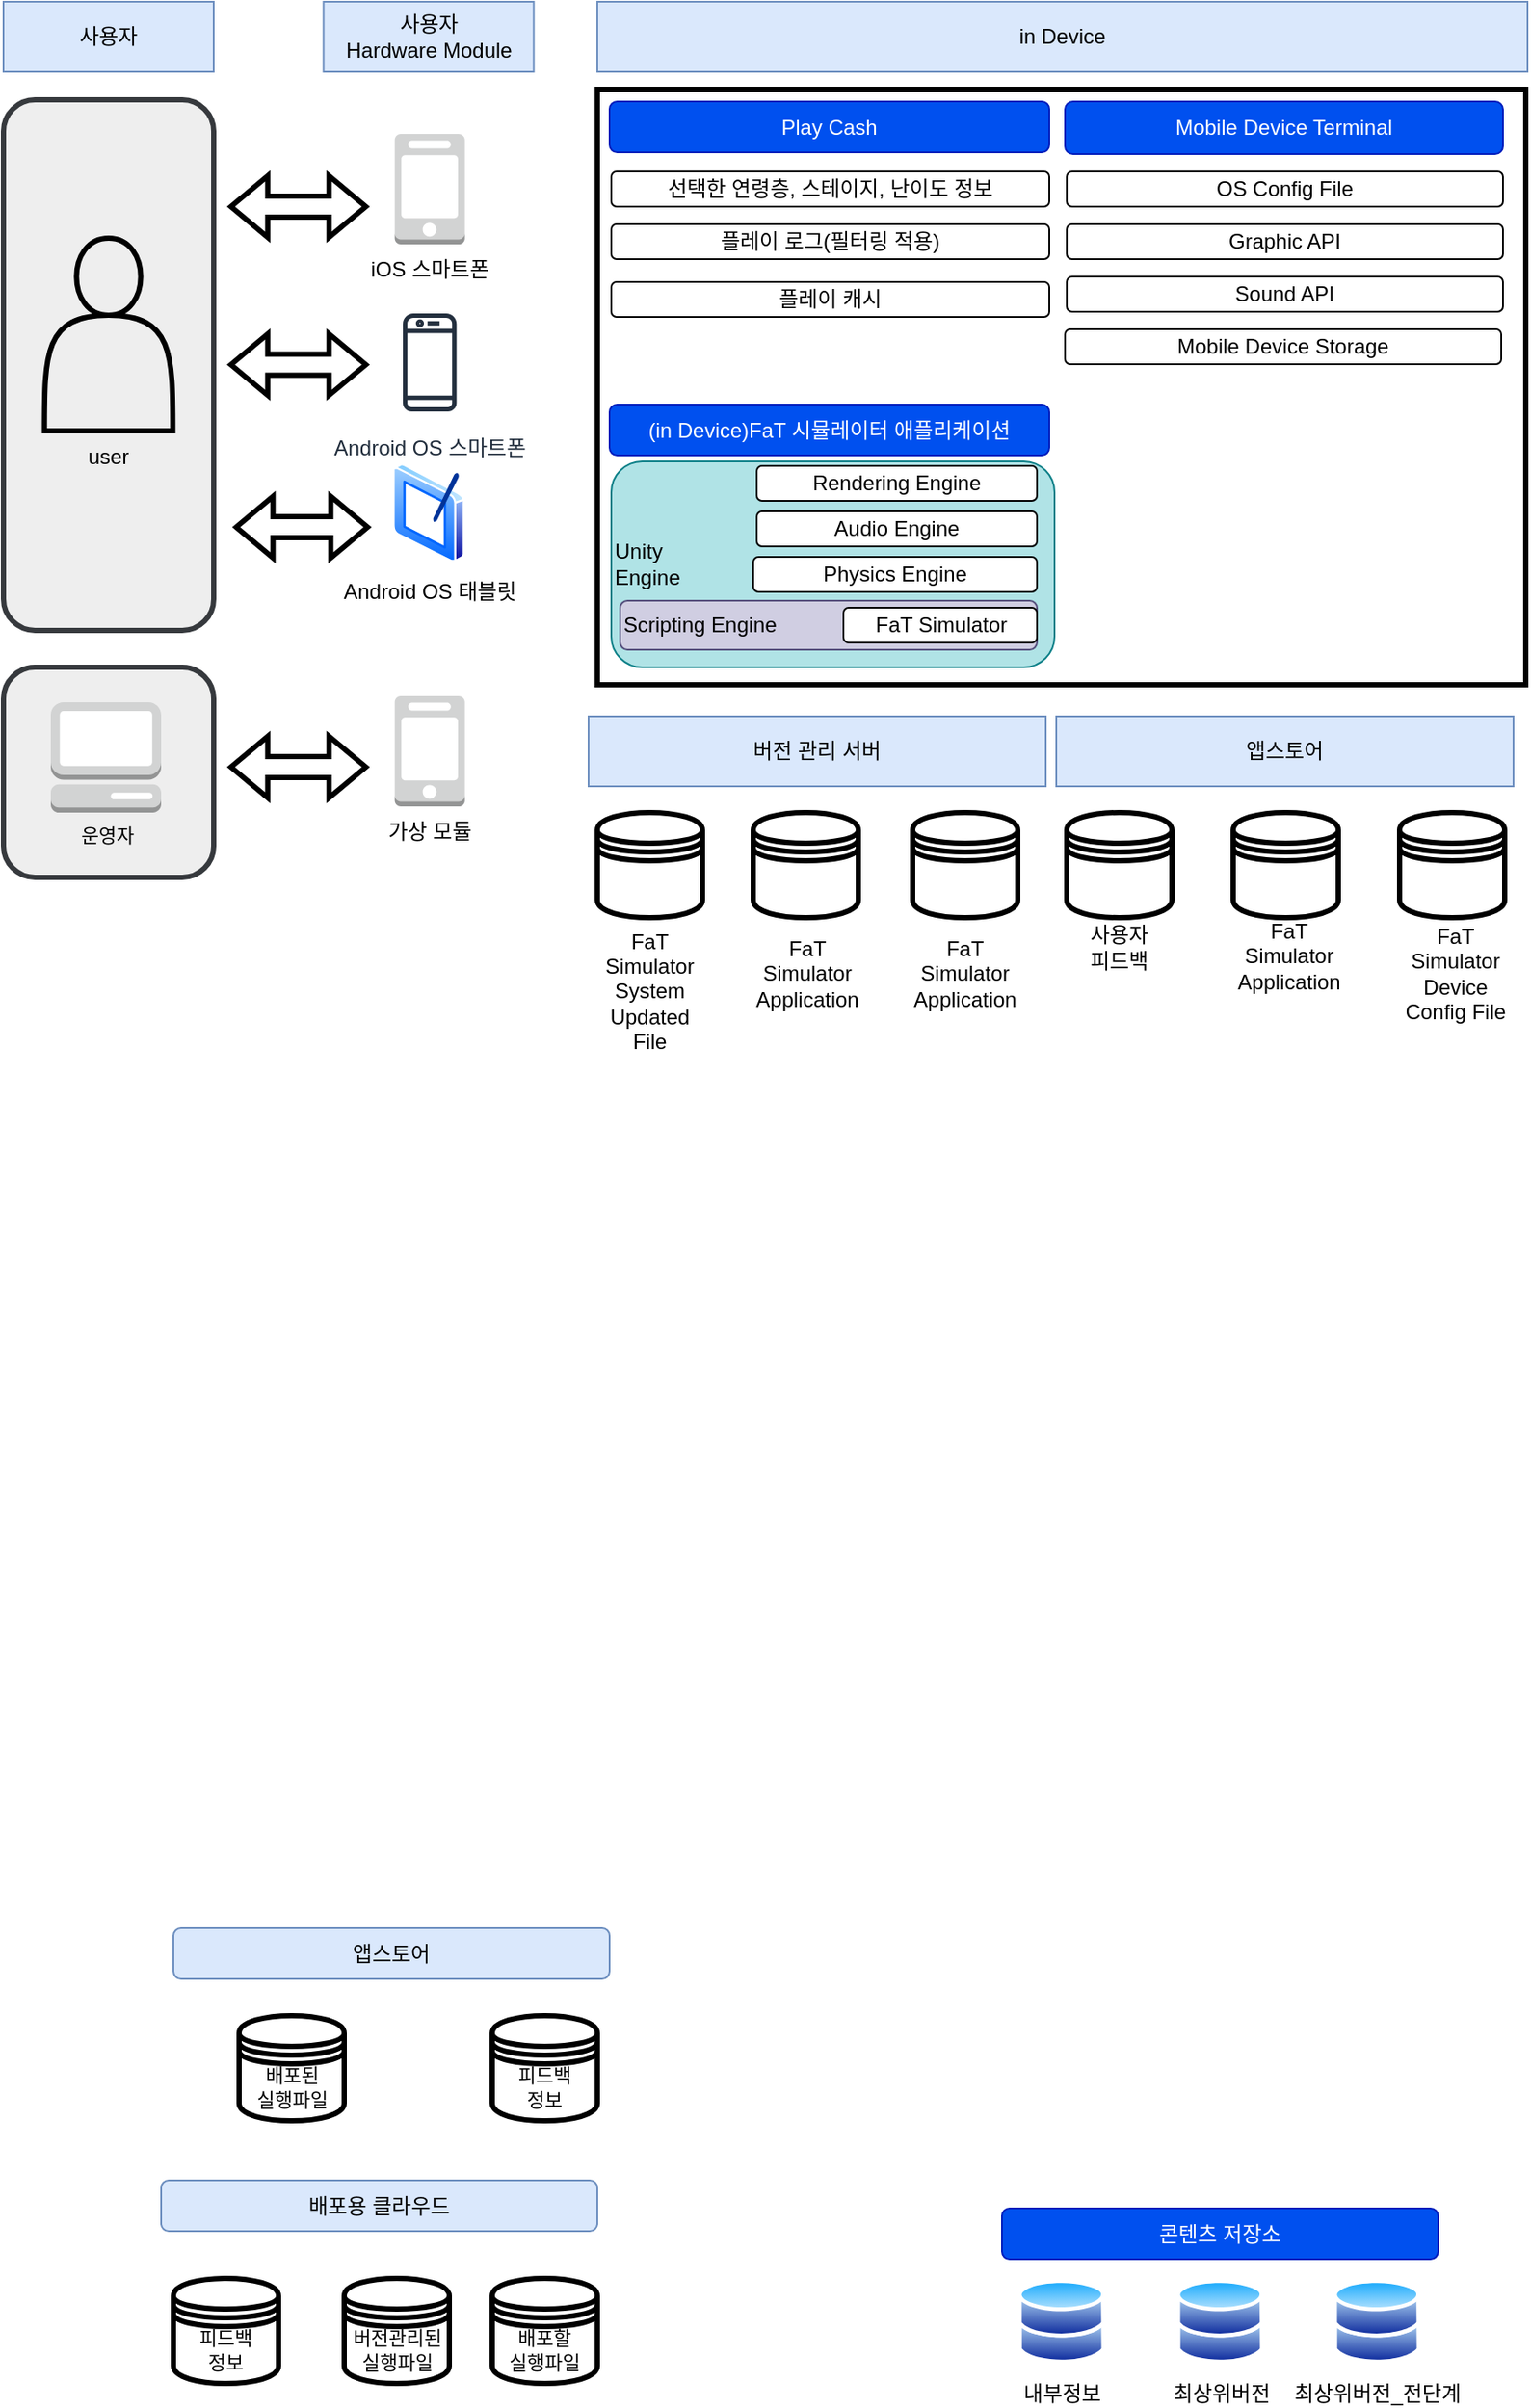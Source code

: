 <mxfile version="21.3.8" type="github" pages="7">
  <diagram name="Page-1" id="LQpM0y-y3X-_QGi2JBVG">
    <mxGraphModel dx="2363" dy="863" grid="1" gridSize="10" guides="1" tooltips="1" connect="1" arrows="1" fold="1" page="1" pageScale="1" pageWidth="827" pageHeight="1169" math="0" shadow="0">
      <root>
        <mxCell id="0" />
        <mxCell id="1" parent="0" />
        <mxCell id="Vz45u7Fonc5N-65RXlbb-23" value="" style="rounded=0;whiteSpace=wrap;html=1;strokeColor=default;strokeWidth=3;fontFamily=Helvetica;fontSize=12;fontColor=default;fillColor=none;" vertex="1" parent="1">
          <mxGeometry x="239" y="80" width="530" height="340" as="geometry" />
        </mxCell>
        <mxCell id="IPHrBE73JnOo0el6v3iR-16" value="Unity&lt;br&gt;Engine" style="rounded=1;whiteSpace=wrap;html=1;align=left;fillColor=#b0e3e6;strokeColor=#0e8088;" vertex="1" parent="1">
          <mxGeometry x="247" y="292.5" width="253" height="117.5" as="geometry" />
        </mxCell>
        <mxCell id="Vz45u7Fonc5N-65RXlbb-36" value="" style="rounded=1;whiteSpace=wrap;html=1;strokeColor=#36393d;strokeWidth=3;fontFamily=Helvetica;fontSize=12;fillColor=#eeeeee;" vertex="1" parent="1">
          <mxGeometry x="-99.99" y="410" width="120" height="120" as="geometry" />
        </mxCell>
        <mxCell id="Vz45u7Fonc5N-65RXlbb-31" value="" style="rounded=1;whiteSpace=wrap;html=1;strokeColor=#36393d;strokeWidth=3;fontFamily=Helvetica;fontSize=12;fillColor=#eeeeee;" vertex="1" parent="1">
          <mxGeometry x="-99.99" y="86" width="120" height="303" as="geometry" />
        </mxCell>
        <mxCell id="f1BiPF42v0RQ563zsVqb-2" value="사용자 &lt;br&gt;Hardware Module" style="rounded=0;whiteSpace=wrap;html=1;fillColor=#dae8fc;strokeColor=#6c8ebf;" parent="1" vertex="1">
          <mxGeometry x="82.72" y="30" width="120" height="40" as="geometry" />
        </mxCell>
        <mxCell id="f1BiPF42v0RQ563zsVqb-7" value="콘텐츠 저장소" style="rounded=1;whiteSpace=wrap;html=1;fillColor=#0050ef;strokeColor=#001DBC;fontColor=#ffffff;" parent="1" vertex="1">
          <mxGeometry x="470" y="1290" width="249" height="29" as="geometry" />
        </mxCell>
        <mxCell id="f1BiPF42v0RQ563zsVqb-13" value="최상위버전&lt;br&gt;" style="image;aspect=fixed;perimeter=ellipsePerimeter;html=1;align=center;shadow=0;dashed=0;spacingTop=3;image=img/lib/active_directory/databases.svg;" parent="1" vertex="1">
          <mxGeometry x="569.5" y="1330" width="50" height="49" as="geometry" />
        </mxCell>
        <mxCell id="f1BiPF42v0RQ563zsVqb-14" value="Mobile Device Terminal" style="rounded=1;whiteSpace=wrap;html=1;fillColor=#0050ef;strokeColor=#001DBC;fontColor=#ffffff;" parent="1" vertex="1">
          <mxGeometry x="506" y="87" width="250" height="30" as="geometry" />
        </mxCell>
        <mxCell id="toP1aLSbvlmDQtSUp-Qs-1" value="Graphic API" style="rounded=1;whiteSpace=wrap;html=1;" parent="1" vertex="1">
          <mxGeometry x="507" y="157" width="249" height="20" as="geometry" />
        </mxCell>
        <mxCell id="toP1aLSbvlmDQtSUp-Qs-2" value="OS Config File" style="rounded=1;whiteSpace=wrap;html=1;" parent="1" vertex="1">
          <mxGeometry x="507" y="127" width="249" height="20" as="geometry" />
        </mxCell>
        <mxCell id="E7xnLWKExB6z1no43Dy7-3" value="Sound API" style="rounded=1;whiteSpace=wrap;html=1;" parent="1" vertex="1">
          <mxGeometry x="507" y="187" width="249" height="20" as="geometry" />
        </mxCell>
        <mxCell id="E7xnLWKExB6z1no43Dy7-4" value="내부정보" style="image;aspect=fixed;perimeter=ellipsePerimeter;html=1;align=center;shadow=0;dashed=0;spacingTop=3;image=img/lib/active_directory/databases.svg;" parent="1" vertex="1">
          <mxGeometry x="479" y="1330" width="50" height="49" as="geometry" />
        </mxCell>
        <mxCell id="E7xnLWKExB6z1no43Dy7-6" value="최상위버전_전단계" style="image;aspect=fixed;perimeter=ellipsePerimeter;html=1;align=center;shadow=0;dashed=0;spacingTop=3;image=img/lib/active_directory/databases.svg;" parent="1" vertex="1">
          <mxGeometry x="659" y="1330" width="50" height="49" as="geometry" />
        </mxCell>
        <mxCell id="E7xnLWKExB6z1no43Dy7-8" value="(in Device)FaT 시뮬레이터 애플리케이션" style="rounded=1;whiteSpace=wrap;html=1;fillColor=#0050ef;strokeColor=#001DBC;fontColor=#ffffff;" parent="1" vertex="1">
          <mxGeometry x="246" y="260" width="251" height="29" as="geometry" />
        </mxCell>
        <mxCell id="E7xnLWKExB6z1no43Dy7-9" value="Rendering Engine" style="rounded=1;whiteSpace=wrap;html=1;" parent="1" vertex="1">
          <mxGeometry x="330" y="295" width="160" height="20" as="geometry" />
        </mxCell>
        <mxCell id="E7xnLWKExB6z1no43Dy7-10" value="Play Cash" style="rounded=1;whiteSpace=wrap;html=1;fillColor=#0050ef;strokeColor=#001DBC;fontColor=#ffffff;" parent="1" vertex="1">
          <mxGeometry x="246" y="87" width="251" height="29" as="geometry" />
        </mxCell>
        <mxCell id="WnqY7mnbP_ce95q3HVKC-2" value="피드백&lt;br&gt;정보" style="shape=datastore;whiteSpace=wrap;html=1;fontFamily=Helvetica;fontSize=11;fontColor=default;strokeWidth=3;" parent="1" vertex="1">
          <mxGeometry x="179" y="1180" width="60" height="60" as="geometry" />
        </mxCell>
        <mxCell id="WnqY7mnbP_ce95q3HVKC-3" value="운영자" style="outlineConnect=0;dashed=0;verticalLabelPosition=bottom;verticalAlign=top;align=center;html=1;shape=mxgraph.aws3.management_console;fillColor=#D2D3D3;gradientColor=none;fontFamily=Helvetica;fontSize=11;fontColor=default;" parent="1" vertex="1">
          <mxGeometry x="-73" y="430" width="63" height="63" as="geometry" />
        </mxCell>
        <mxCell id="WnqY7mnbP_ce95q3HVKC-4" value="앱스토어" style="rounded=1;whiteSpace=wrap;html=1;fillColor=#dae8fc;strokeColor=#6c8ebf;" parent="1" vertex="1">
          <mxGeometry x="-3" y="1130" width="249" height="29" as="geometry" />
        </mxCell>
        <mxCell id="WnqY7mnbP_ce95q3HVKC-5" value="배포된&lt;br&gt;실행파일" style="shape=datastore;whiteSpace=wrap;html=1;fontFamily=Helvetica;fontSize=11;fontColor=default;strokeWidth=3;" parent="1" vertex="1">
          <mxGeometry x="34.5" y="1180" width="60" height="60" as="geometry" />
        </mxCell>
        <mxCell id="WnqY7mnbP_ce95q3HVKC-6" value="배포용 클라우드" style="rounded=1;whiteSpace=wrap;html=1;fillColor=#dae8fc;strokeColor=#6c8ebf;" parent="1" vertex="1">
          <mxGeometry x="-10" y="1274" width="249" height="29" as="geometry" />
        </mxCell>
        <mxCell id="WnqY7mnbP_ce95q3HVKC-7" value="피드백&lt;br&gt;정보" style="shape=datastore;whiteSpace=wrap;html=1;fontFamily=Helvetica;fontSize=11;fontColor=default;strokeWidth=3;" parent="1" vertex="1">
          <mxGeometry x="-3" y="1330" width="60" height="60" as="geometry" />
        </mxCell>
        <mxCell id="WnqY7mnbP_ce95q3HVKC-8" value="버전관리된&lt;br&gt;실행파일" style="shape=datastore;whiteSpace=wrap;html=1;fontFamily=Helvetica;fontSize=11;fontColor=default;strokeWidth=3;" parent="1" vertex="1">
          <mxGeometry x="94.5" y="1330" width="60" height="60" as="geometry" />
        </mxCell>
        <mxCell id="WnqY7mnbP_ce95q3HVKC-9" value="배포할 &lt;br&gt;실행파일" style="shape=datastore;whiteSpace=wrap;html=1;fontFamily=Helvetica;fontSize=11;fontColor=default;strokeWidth=3;" parent="1" vertex="1">
          <mxGeometry x="179" y="1330" width="60" height="60" as="geometry" />
        </mxCell>
        <mxCell id="vQna6XxML9XRyEu_gCtE-1" value="선택한 연령층, 스테이지, 난이도 정보" style="rounded=1;whiteSpace=wrap;html=1;" parent="1" vertex="1">
          <mxGeometry x="247" y="127" width="250" height="20" as="geometry" />
        </mxCell>
        <mxCell id="vQna6XxML9XRyEu_gCtE-2" value="플레이 로그(필터링 적용)" style="rounded=1;whiteSpace=wrap;html=1;" parent="1" vertex="1">
          <mxGeometry x="247" y="157" width="250" height="20" as="geometry" />
        </mxCell>
        <mxCell id="vQna6XxML9XRyEu_gCtE-3" value="플레이 캐시" style="rounded=1;whiteSpace=wrap;html=1;" parent="1" vertex="1">
          <mxGeometry x="247" y="190" width="250" height="20" as="geometry" />
        </mxCell>
        <mxCell id="Vz45u7Fonc5N-65RXlbb-17" value="Mobile Device Storage" style="rounded=1;whiteSpace=wrap;html=1;" vertex="1" parent="1">
          <mxGeometry x="506" y="217" width="249" height="20" as="geometry" />
        </mxCell>
        <mxCell id="f1BiPF42v0RQ563zsVqb-4" value="Android OS 스마트폰" style="sketch=0;outlineConnect=0;fontColor=#232F3E;gradientColor=none;strokeColor=#232F3E;fillColor=none;dashed=0;verticalLabelPosition=bottom;verticalAlign=top;align=center;html=1;fontSize=12;fontStyle=0;aspect=fixed;shape=mxgraph.aws4.resourceIcon;resIcon=mxgraph.aws4.mobile_client;" parent="1" vertex="1">
          <mxGeometry x="108.34" y="201" width="70" height="70" as="geometry" />
        </mxCell>
        <mxCell id="f1BiPF42v0RQ563zsVqb-3" value="iOS 스마트폰" style="outlineConnect=0;dashed=0;verticalLabelPosition=bottom;verticalAlign=top;align=center;html=1;shape=mxgraph.aws3.mobile_client;fillColor=#D2D3D3;gradientColor=none;" parent="1" vertex="1">
          <mxGeometry x="123.34" y="105.5" width="40" height="63" as="geometry" />
        </mxCell>
        <mxCell id="Vz45u7Fonc5N-65RXlbb-1" value="Android OS 태블릿" style="image;aspect=fixed;perimeter=ellipsePerimeter;html=1;align=center;shadow=0;dashed=0;spacingTop=3;image=img/lib/active_directory/tablet_pc.svg;" vertex="1" parent="1">
          <mxGeometry x="122.09" y="293.5" width="41.25" height="56.5" as="geometry" />
        </mxCell>
        <mxCell id="Vz45u7Fonc5N-65RXlbb-20" value="Audio Engine" style="rounded=1;whiteSpace=wrap;html=1;" vertex="1" parent="1">
          <mxGeometry x="330" y="321" width="160" height="20" as="geometry" />
        </mxCell>
        <mxCell id="Vz45u7Fonc5N-65RXlbb-21" value="Physics Engine" style="rounded=1;whiteSpace=wrap;html=1;" vertex="1" parent="1">
          <mxGeometry x="328" y="347" width="162" height="20" as="geometry" />
        </mxCell>
        <mxCell id="Vz45u7Fonc5N-65RXlbb-29" value="가상 모듈" style="outlineConnect=0;dashed=0;verticalLabelPosition=bottom;verticalAlign=top;align=center;html=1;shape=mxgraph.aws3.mobile_client;fillColor=#D2D3D3;gradientColor=none;" vertex="1" parent="1">
          <mxGeometry x="123.34" y="426.5" width="40" height="63" as="geometry" />
        </mxCell>
        <mxCell id="Vz45u7Fonc5N-65RXlbb-30" value="" style="shape=flexArrow;endArrow=classic;startArrow=classic;html=1;rounded=0;fontFamily=Helvetica;fontSize=12;fontColor=default;strokeWidth=3;" edge="1" parent="1">
          <mxGeometry width="100" height="100" relative="1" as="geometry">
            <mxPoint x="28.34" y="147" as="sourcePoint" />
            <mxPoint x="108.34" y="147" as="targetPoint" />
          </mxGeometry>
        </mxCell>
        <mxCell id="Vz45u7Fonc5N-65RXlbb-33" value="" style="shape=flexArrow;endArrow=classic;startArrow=classic;html=1;rounded=0;fontFamily=Helvetica;fontSize=12;fontColor=default;strokeWidth=3;" edge="1" parent="1">
          <mxGeometry width="100" height="100" relative="1" as="geometry">
            <mxPoint x="28.34" y="237.22" as="sourcePoint" />
            <mxPoint x="108.34" y="237.22" as="targetPoint" />
          </mxGeometry>
        </mxCell>
        <mxCell id="Vz45u7Fonc5N-65RXlbb-34" value="" style="shape=flexArrow;endArrow=classic;startArrow=classic;html=1;rounded=0;fontFamily=Helvetica;fontSize=12;fontColor=default;strokeWidth=3;exitX=1.004;exitY=0.117;exitDx=0;exitDy=0;exitPerimeter=0;" edge="1" parent="1">
          <mxGeometry width="100" height="100" relative="1" as="geometry">
            <mxPoint x="31.34" y="330" as="sourcePoint" />
            <mxPoint x="109.34" y="330" as="targetPoint" />
          </mxGeometry>
        </mxCell>
        <mxCell id="Vz45u7Fonc5N-65RXlbb-42" value="" style="shape=actor;whiteSpace=wrap;html=1;rounded=0;strokeColor=default;strokeWidth=3;fontFamily=Helvetica;fontSize=12;fontColor=default;fillColor=none;" vertex="1" parent="1">
          <mxGeometry x="-76.66" y="165" width="73.33" height="110" as="geometry" />
        </mxCell>
        <mxCell id="Vz45u7Fonc5N-65RXlbb-43" value="user" style="text;html=1;strokeColor=none;fillColor=none;align=center;verticalAlign=middle;whiteSpace=wrap;rounded=0;fontSize=12;fontFamily=Helvetica;fontColor=default;" vertex="1" parent="1">
          <mxGeometry x="-70" y="275" width="60" height="30" as="geometry" />
        </mxCell>
        <mxCell id="Vz45u7Fonc5N-65RXlbb-44" value="사용자" style="rounded=0;whiteSpace=wrap;html=1;fillColor=#dae8fc;strokeColor=#6c8ebf;" vertex="1" parent="1">
          <mxGeometry x="-100" y="30" width="120" height="40" as="geometry" />
        </mxCell>
        <mxCell id="Vz45u7Fonc5N-65RXlbb-49" value="" style="shape=flexArrow;endArrow=classic;startArrow=classic;html=1;rounded=0;fontFamily=Helvetica;fontSize=12;fontColor=default;strokeWidth=3;" edge="1" parent="1">
          <mxGeometry width="100" height="100" relative="1" as="geometry">
            <mxPoint x="28.34" y="467" as="sourcePoint" />
            <mxPoint x="108.34" y="467" as="targetPoint" />
          </mxGeometry>
        </mxCell>
        <mxCell id="Vz45u7Fonc5N-65RXlbb-51" value="in Device" style="rounded=0;whiteSpace=wrap;html=1;fillColor=#dae8fc;strokeColor=#6c8ebf;" vertex="1" parent="1">
          <mxGeometry x="239" y="30" width="531" height="40" as="geometry" />
        </mxCell>
        <mxCell id="IPHrBE73JnOo0el6v3iR-1" value="앱스토어" style="rounded=0;whiteSpace=wrap;html=1;fillColor=#dae8fc;strokeColor=#6c8ebf;" vertex="1" parent="1">
          <mxGeometry x="501" y="438" width="261" height="40" as="geometry" />
        </mxCell>
        <mxCell id="IPHrBE73JnOo0el6v3iR-5" value="" style="shape=datastore;whiteSpace=wrap;html=1;rounded=0;strokeColor=default;strokeWidth=3;fontFamily=Helvetica;fontSize=12;fontColor=default;fillColor=none;" vertex="1" parent="1">
          <mxGeometry x="602" y="493" width="60" height="60" as="geometry" />
        </mxCell>
        <mxCell id="IPHrBE73JnOo0el6v3iR-6" value="FaT&lt;br&gt;Simulator&lt;br&gt;Application" style="text;html=1;strokeColor=none;fillColor=none;align=center;verticalAlign=middle;whiteSpace=wrap;rounded=0;fontSize=12;fontFamily=Helvetica;fontColor=default;" vertex="1" parent="1">
          <mxGeometry x="604" y="560" width="60" height="30" as="geometry" />
        </mxCell>
        <mxCell id="IPHrBE73JnOo0el6v3iR-7" value="" style="group" vertex="1" connectable="0" parent="1">
          <mxGeometry x="507" y="493" width="60" height="92" as="geometry" />
        </mxCell>
        <mxCell id="IPHrBE73JnOo0el6v3iR-3" value="" style="shape=datastore;whiteSpace=wrap;html=1;rounded=0;strokeColor=default;strokeWidth=3;fontFamily=Helvetica;fontSize=12;fontColor=default;fillColor=none;" vertex="1" parent="IPHrBE73JnOo0el6v3iR-7">
          <mxGeometry width="60" height="60" as="geometry" />
        </mxCell>
        <mxCell id="IPHrBE73JnOo0el6v3iR-4" value="사용자&lt;br&gt;피드백" style="text;html=1;strokeColor=none;fillColor=none;align=center;verticalAlign=middle;whiteSpace=wrap;rounded=0;fontSize=12;fontFamily=Helvetica;fontColor=default;" vertex="1" parent="IPHrBE73JnOo0el6v3iR-7">
          <mxGeometry y="62" width="60" height="30" as="geometry" />
        </mxCell>
        <mxCell id="IPHrBE73JnOo0el6v3iR-8" value="" style="shape=datastore;whiteSpace=wrap;html=1;rounded=0;strokeColor=default;strokeWidth=3;fontFamily=Helvetica;fontSize=12;fontColor=default;fillColor=none;" vertex="1" parent="1">
          <mxGeometry x="697" y="493" width="60" height="60" as="geometry" />
        </mxCell>
        <mxCell id="IPHrBE73JnOo0el6v3iR-9" value="FaT Simulator&lt;br&gt;Device Config File" style="text;html=1;strokeColor=none;fillColor=none;align=center;verticalAlign=middle;whiteSpace=wrap;rounded=0;fontSize=12;fontFamily=Helvetica;fontColor=default;" vertex="1" parent="1">
          <mxGeometry x="699" y="570" width="60" height="30" as="geometry" />
        </mxCell>
        <mxCell id="IPHrBE73JnOo0el6v3iR-10" value="버전 관리 서버" style="rounded=0;whiteSpace=wrap;html=1;fillColor=#dae8fc;strokeColor=#6c8ebf;" vertex="1" parent="1">
          <mxGeometry x="234" y="438" width="261" height="40" as="geometry" />
        </mxCell>
        <mxCell id="IPHrBE73JnOo0el6v3iR-11" value="" style="group" vertex="1" connectable="0" parent="1">
          <mxGeometry x="239" y="493" width="60" height="92" as="geometry" />
        </mxCell>
        <mxCell id="IPHrBE73JnOo0el6v3iR-12" value="" style="shape=datastore;whiteSpace=wrap;html=1;rounded=0;strokeColor=default;strokeWidth=3;fontFamily=Helvetica;fontSize=12;fontColor=default;fillColor=none;" vertex="1" parent="IPHrBE73JnOo0el6v3iR-11">
          <mxGeometry width="60" height="60" as="geometry" />
        </mxCell>
        <mxCell id="IPHrBE73JnOo0el6v3iR-13" value="FaT&lt;br&gt;Simulator&lt;br&gt;System&lt;br&gt;Updated File" style="text;html=1;strokeColor=none;fillColor=none;align=center;verticalAlign=middle;whiteSpace=wrap;rounded=0;fontSize=12;fontFamily=Helvetica;fontColor=default;" vertex="1" parent="1">
          <mxGeometry x="239" y="580" width="60" height="30" as="geometry" />
        </mxCell>
        <mxCell id="IPHrBE73JnOo0el6v3iR-17" value="Scripting Engine" style="rounded=1;whiteSpace=wrap;html=1;align=left;fillColor=#d0cee2;strokeColor=#56517e;" vertex="1" parent="1">
          <mxGeometry x="252" y="372" width="238" height="28" as="geometry" />
        </mxCell>
        <mxCell id="Vz45u7Fonc5N-65RXlbb-22" value="FaT Simulator" style="rounded=1;whiteSpace=wrap;html=1;" vertex="1" parent="1">
          <mxGeometry x="379.5" y="376" width="110.5" height="20" as="geometry" />
        </mxCell>
        <mxCell id="IPHrBE73JnOo0el6v3iR-18" value="" style="group" vertex="1" connectable="0" parent="1">
          <mxGeometry x="328" y="493" width="62" height="117" as="geometry" />
        </mxCell>
        <mxCell id="IPHrBE73JnOo0el6v3iR-19" value="" style="shape=datastore;whiteSpace=wrap;html=1;rounded=0;strokeColor=default;strokeWidth=3;fontFamily=Helvetica;fontSize=12;fontColor=default;fillColor=none;" vertex="1" parent="IPHrBE73JnOo0el6v3iR-18">
          <mxGeometry width="60" height="60" as="geometry" />
        </mxCell>
        <mxCell id="IPHrBE73JnOo0el6v3iR-20" value="FaT&lt;br&gt;Simulator&lt;br&gt;Application" style="text;html=1;strokeColor=none;fillColor=none;align=center;verticalAlign=middle;whiteSpace=wrap;rounded=0;fontSize=12;fontFamily=Helvetica;fontColor=default;" vertex="1" parent="IPHrBE73JnOo0el6v3iR-18">
          <mxGeometry x="1" y="77" width="60" height="30" as="geometry" />
        </mxCell>
        <mxCell id="IPHrBE73JnOo0el6v3iR-21" value="" style="shape=datastore;whiteSpace=wrap;html=1;rounded=0;strokeColor=default;strokeWidth=3;fontFamily=Helvetica;fontSize=12;fontColor=default;fillColor=none;" vertex="1" parent="1">
          <mxGeometry x="419" y="493" width="60" height="60" as="geometry" />
        </mxCell>
        <mxCell id="IPHrBE73JnOo0el6v3iR-22" value="FaT&lt;br&gt;Simulator&lt;br&gt;Application" style="text;html=1;strokeColor=none;fillColor=none;align=center;verticalAlign=middle;whiteSpace=wrap;rounded=0;fontSize=12;fontFamily=Helvetica;fontColor=default;" vertex="1" parent="1">
          <mxGeometry x="419" y="570" width="60" height="30" as="geometry" />
        </mxCell>
      </root>
    </mxGraphModel>
  </diagram>
  <diagram id="Es0hnNtWDDERyYta1_jB" name="FaT Structure">
    <mxGraphModel dx="1953" dy="1208" grid="1" gridSize="10" guides="1" tooltips="1" connect="1" arrows="1" fold="1" page="1" pageScale="1" pageWidth="827" pageHeight="1169" math="0" shadow="0">
      <root>
        <mxCell id="0" />
        <mxCell id="1" parent="0" />
        <mxCell id="jNYN7gTXVCN3KIV63mF9-1" value="&lt;font style=&quot;font-size: 19px;&quot;&gt;시작 화면&lt;/font&gt;" style="rounded=0;whiteSpace=wrap;html=1;fillColor=none;strokeWidth=4;" parent="1" vertex="1">
          <mxGeometry x="467" y="80" width="120" height="60" as="geometry" />
        </mxCell>
        <mxCell id="jNYN7gTXVCN3KIV63mF9-23" style="edgeStyle=none;shape=connector;rounded=0;orthogonalLoop=1;jettySize=auto;html=1;exitX=1;exitY=0.5;exitDx=0;exitDy=0;entryX=0;entryY=0.3;entryDx=0;entryDy=0;labelBackgroundColor=default;strokeColor=default;strokeWidth=3;fontFamily=Helvetica;fontSize=11;fontColor=default;startArrow=classic;startFill=1;endArrow=classic;" parent="1" source="jNYN7gTXVCN3KIV63mF9-2" target="jNYN7gTXVCN3KIV63mF9-19" edge="1">
          <mxGeometry relative="1" as="geometry" />
        </mxCell>
        <mxCell id="jNYN7gTXVCN3KIV63mF9-2" value="&lt;span style=&quot;font-size: 19px;&quot;&gt;연령층 선택&lt;/span&gt;" style="rounded=0;whiteSpace=wrap;html=1;fillColor=none;strokeWidth=4;" parent="1" vertex="1">
          <mxGeometry x="467" y="230" width="120" height="60" as="geometry" />
        </mxCell>
        <mxCell id="jNYN7gTXVCN3KIV63mF9-22" style="edgeStyle=none;shape=connector;rounded=0;orthogonalLoop=1;jettySize=auto;html=1;exitX=1;exitY=0.5;exitDx=0;exitDy=0;entryX=0;entryY=0.3;entryDx=0;entryDy=0;labelBackgroundColor=default;strokeColor=default;strokeWidth=3;fontFamily=Helvetica;fontSize=11;fontColor=default;startArrow=classic;startFill=1;endArrow=classic;" parent="1" source="jNYN7gTXVCN3KIV63mF9-3" target="jNYN7gTXVCN3KIV63mF9-19" edge="1">
          <mxGeometry relative="1" as="geometry" />
        </mxCell>
        <mxCell id="jNYN7gTXVCN3KIV63mF9-3" value="&lt;span style=&quot;font-size: 19px;&quot;&gt;스테이지 선택&lt;/span&gt;" style="rounded=0;whiteSpace=wrap;html=1;fillColor=none;strokeWidth=4;" parent="1" vertex="1">
          <mxGeometry x="467" y="350" width="120" height="60" as="geometry" />
        </mxCell>
        <mxCell id="jNYN7gTXVCN3KIV63mF9-21" style="edgeStyle=none;shape=connector;rounded=0;orthogonalLoop=1;jettySize=auto;html=1;exitX=1;exitY=0.5;exitDx=0;exitDy=0;entryX=0;entryY=0.3;entryDx=0;entryDy=0;labelBackgroundColor=default;strokeColor=default;strokeWidth=3;fontFamily=Helvetica;fontSize=11;fontColor=default;endArrow=classic;startArrow=classic;startFill=1;" parent="1" source="jNYN7gTXVCN3KIV63mF9-4" target="jNYN7gTXVCN3KIV63mF9-19" edge="1">
          <mxGeometry relative="1" as="geometry" />
        </mxCell>
        <mxCell id="jNYN7gTXVCN3KIV63mF9-4" value="&lt;span style=&quot;font-size: 19px;&quot;&gt;난이도 선택&lt;/span&gt;" style="rounded=0;whiteSpace=wrap;html=1;fillColor=none;strokeWidth=4;" parent="1" vertex="1">
          <mxGeometry x="467" y="470" width="120" height="60" as="geometry" />
        </mxCell>
        <mxCell id="jNYN7gTXVCN3KIV63mF9-28" style="edgeStyle=none;shape=connector;rounded=0;orthogonalLoop=1;jettySize=auto;html=1;exitX=1;exitY=0.5;exitDx=0;exitDy=0;labelBackgroundColor=default;strokeColor=default;strokeWidth=3;fontFamily=Helvetica;fontSize=11;fontColor=default;startArrow=none;startFill=0;endArrow=classic;" parent="1" source="jNYN7gTXVCN3KIV63mF9-5" target="jNYN7gTXVCN3KIV63mF9-27" edge="1">
          <mxGeometry relative="1" as="geometry" />
        </mxCell>
        <mxCell id="jNYN7gTXVCN3KIV63mF9-5" value="&lt;span style=&quot;font-size: 19px;&quot;&gt;게임 플레이&lt;/span&gt;" style="rounded=0;whiteSpace=wrap;html=1;fillColor=none;strokeWidth=4;" parent="1" vertex="1">
          <mxGeometry x="467" y="595" width="120" height="60" as="geometry" />
        </mxCell>
        <mxCell id="jNYN7gTXVCN3KIV63mF9-6" value="&lt;span style=&quot;font-size: 19px;&quot;&gt;게임 결과창&lt;/span&gt;" style="rounded=0;whiteSpace=wrap;html=1;fillColor=none;strokeWidth=4;" parent="1" vertex="1">
          <mxGeometry x="467" y="720" width="120" height="60" as="geometry" />
        </mxCell>
        <mxCell id="jNYN7gTXVCN3KIV63mF9-18" style="edgeStyle=none;shape=connector;rounded=0;orthogonalLoop=1;jettySize=auto;html=1;exitX=0;exitY=0.5;exitDx=0;exitDy=0;labelBackgroundColor=default;strokeColor=default;strokeWidth=3;fontFamily=Helvetica;fontSize=11;fontColor=default;endArrow=classic;entryX=0;entryY=0.5;entryDx=0;entryDy=0;" parent="1" source="jNYN7gTXVCN3KIV63mF9-8" target="jNYN7gTXVCN3KIV63mF9-31" edge="1">
          <mxGeometry relative="1" as="geometry">
            <mxPoint x="587" y="620" as="targetPoint" />
          </mxGeometry>
        </mxCell>
        <mxCell id="jNYN7gTXVCN3KIV63mF9-8" value="그래픽" style="shape=datastore;whiteSpace=wrap;html=1;strokeWidth=3;" parent="1" vertex="1">
          <mxGeometry x="-33" y="640" width="80" height="80" as="geometry" />
        </mxCell>
        <mxCell id="jNYN7gTXVCN3KIV63mF9-9" value="그래픽은 연령층, 스테이지, 난이도와 무관히 같음." style="text;html=1;align=center;verticalAlign=middle;resizable=0;points=[];autosize=1;strokeColor=none;fillColor=none;" parent="1" vertex="1">
          <mxGeometry x="-513" y="573" width="260" height="30" as="geometry" />
        </mxCell>
        <mxCell id="jNYN7gTXVCN3KIV63mF9-17" style="edgeStyle=none;shape=connector;rounded=0;orthogonalLoop=1;jettySize=auto;html=1;exitX=1;exitY=0.5;exitDx=0;exitDy=0;entryX=0;entryY=0.5;entryDx=0;entryDy=0;labelBackgroundColor=default;strokeColor=default;strokeWidth=3;fontFamily=Helvetica;fontSize=11;fontColor=default;endArrow=classic;" parent="1" source="jNYN7gTXVCN3KIV63mF9-10" target="jNYN7gTXVCN3KIV63mF9-31" edge="1">
          <mxGeometry relative="1" as="geometry" />
        </mxCell>
        <mxCell id="jNYN7gTXVCN3KIV63mF9-10" value="사운드" style="shape=datastore;whiteSpace=wrap;html=1;strokeWidth=3;" parent="1" vertex="1">
          <mxGeometry x="-33" y="545" width="80" height="80" as="geometry" />
        </mxCell>
        <mxCell id="jNYN7gTXVCN3KIV63mF9-14" style="rounded=0;orthogonalLoop=1;jettySize=auto;html=1;exitX=0;exitY=0.5;exitDx=0;exitDy=0;strokeWidth=3;" parent="1" source="jNYN7gTXVCN3KIV63mF9-13" target="jNYN7gTXVCN3KIV63mF9-10" edge="1">
          <mxGeometry relative="1" as="geometry" />
        </mxCell>
        <mxCell id="jNYN7gTXVCN3KIV63mF9-15" style="edgeStyle=none;shape=connector;rounded=0;orthogonalLoop=1;jettySize=auto;html=1;exitX=0;exitY=0.5;exitDx=0;exitDy=0;entryX=-0.017;entryY=0.609;entryDx=0;entryDy=0;labelBackgroundColor=default;strokeColor=default;strokeWidth=3;fontFamily=Helvetica;fontSize=11;fontColor=default;endArrow=classic;entryPerimeter=0;" parent="1" source="jNYN7gTXVCN3KIV63mF9-13" target="jNYN7gTXVCN3KIV63mF9-8" edge="1">
          <mxGeometry relative="1" as="geometry" />
        </mxCell>
        <mxCell id="jNYN7gTXVCN3KIV63mF9-13" value="Unity&lt;br&gt;Engine" style="shape=datastore;whiteSpace=wrap;html=1;strokeWidth=3;" parent="1" vertex="1">
          <mxGeometry x="-243" y="573" width="80" height="80" as="geometry" />
        </mxCell>
        <mxCell id="jNYN7gTXVCN3KIV63mF9-26" style="edgeStyle=none;shape=connector;rounded=0;orthogonalLoop=1;jettySize=auto;html=1;exitX=0;exitY=0.5;exitDx=0;exitDy=0;entryX=0.5;entryY=0;entryDx=0;entryDy=0;labelBackgroundColor=default;strokeColor=default;strokeWidth=3;fontFamily=Helvetica;fontSize=11;fontColor=default;startArrow=none;startFill=0;endArrow=classic;" parent="1" source="jNYN7gTXVCN3KIV63mF9-19" target="jNYN7gTXVCN3KIV63mF9-25" edge="1">
          <mxGeometry relative="1" as="geometry" />
        </mxCell>
        <mxCell id="jNYN7gTXVCN3KIV63mF9-19" value="게임 플레이&lt;br&gt;설정사항" style="shape=datastore;whiteSpace=wrap;html=1;strokeWidth=3;" parent="1" vertex="1">
          <mxGeometry x="747" y="450" width="80" height="80" as="geometry" />
        </mxCell>
        <mxCell id="jNYN7gTXVCN3KIV63mF9-25" value="&lt;span style=&quot;font-size: 19px;&quot;&gt;게임로직&lt;/span&gt;" style="rounded=0;whiteSpace=wrap;html=1;fillColor=none;strokeWidth=4;" parent="1" vertex="1">
          <mxGeometry x="267" y="595" width="120" height="60" as="geometry" />
        </mxCell>
        <mxCell id="jNYN7gTXVCN3KIV63mF9-29" style="edgeStyle=none;shape=connector;rounded=0;orthogonalLoop=1;jettySize=auto;html=1;exitX=0.5;exitY=1;exitDx=0;exitDy=0;entryX=1;entryY=0.5;entryDx=0;entryDy=0;labelBackgroundColor=default;strokeColor=default;strokeWidth=3;fontFamily=Helvetica;fontSize=11;fontColor=default;startArrow=none;startFill=0;endArrow=classic;" parent="1" source="jNYN7gTXVCN3KIV63mF9-27" target="jNYN7gTXVCN3KIV63mF9-6" edge="1">
          <mxGeometry relative="1" as="geometry" />
        </mxCell>
        <mxCell id="jNYN7gTXVCN3KIV63mF9-27" value="플레이 로그&lt;br&gt;캐시" style="shape=datastore;whiteSpace=wrap;html=1;strokeWidth=3;" parent="1" vertex="1">
          <mxGeometry x="747" y="585" width="80" height="80" as="geometry" />
        </mxCell>
        <mxCell id="jNYN7gTXVCN3KIV63mF9-31" value="로컬 저장소" style="shape=datastore;whiteSpace=wrap;html=1;strokeWidth=3;" parent="1" vertex="1">
          <mxGeometry x="160" y="575" width="80" height="80" as="geometry" />
        </mxCell>
      </root>
    </mxGraphModel>
  </diagram>
  <diagram id="gg_a31nnc3odHMOldN3p" name="시퀀스다이어그램_게임플레이">
    <mxGraphModel dx="563" dy="604" grid="1" gridSize="10" guides="1" tooltips="1" connect="1" arrows="1" fold="1" page="1" pageScale="1" pageWidth="827" pageHeight="1169" math="0" shadow="0">
      <root>
        <mxCell id="0" />
        <mxCell id="1" parent="0" />
        <mxCell id="geC--euPAdbp1gMqMMYf-9" value="&lt;font style=&quot;font-size: 19px;&quot;&gt;사용자&lt;/font&gt;" style="rounded=0;whiteSpace=wrap;html=1;fontFamily=Helvetica;fontSize=11;fillColor=#dae8fc;strokeColor=#6c8ebf;strokeWidth=3;fontStyle=1" parent="1" vertex="1">
          <mxGeometry x="60" y="170" width="120" height="40" as="geometry" />
        </mxCell>
        <mxCell id="geC--euPAdbp1gMqMMYf-10" value="&lt;font style=&quot;font-size: 15px;&quot;&gt;FAT 시뮬레이터&lt;br&gt;게임 시작&lt;br&gt;&lt;/font&gt;" style="rounded=0;whiteSpace=wrap;html=1;fontFamily=Helvetica;fontSize=11;fillColor=#dae8fc;strokeColor=#6c8ebf;strokeWidth=3;fontStyle=1" parent="1" vertex="1">
          <mxGeometry x="300" y="170" width="120" height="40" as="geometry" />
        </mxCell>
        <mxCell id="geC--euPAdbp1gMqMMYf-11" value="&lt;font style=&quot;font-size: 19px;&quot;&gt;메인캐릭터&lt;/font&gt;" style="rounded=0;whiteSpace=wrap;html=1;fontFamily=Helvetica;fontSize=11;fillColor=#dae8fc;strokeColor=#6c8ebf;strokeWidth=3;fontStyle=1" parent="1" vertex="1">
          <mxGeometry x="540" y="170" width="120" height="40" as="geometry" />
        </mxCell>
        <mxCell id="geC--euPAdbp1gMqMMYf-12" value="&lt;font style=&quot;font-size: 19px;&quot;&gt;NPC&lt;/font&gt;" style="rounded=0;whiteSpace=wrap;html=1;fontFamily=Helvetica;fontSize=11;fillColor=#dae8fc;strokeColor=#6c8ebf;strokeWidth=3;fontStyle=1" parent="1" vertex="1">
          <mxGeometry x="780" y="170" width="120" height="40" as="geometry" />
        </mxCell>
        <mxCell id="geC--euPAdbp1gMqMMYf-13" value="&lt;span style=&quot;font-size: 19px;&quot;&gt;응급환자&lt;/span&gt;" style="rounded=0;whiteSpace=wrap;html=1;fontFamily=Helvetica;fontSize=11;fillColor=#dae8fc;strokeColor=#6c8ebf;strokeWidth=3;fontStyle=1" parent="1" vertex="1">
          <mxGeometry x="1260" y="170" width="120" height="40" as="geometry" />
        </mxCell>
        <mxCell id="geC--euPAdbp1gMqMMYf-14" value="&lt;font style=&quot;font-size: 15px;&quot;&gt;FAT 시뮬레이터&lt;br style=&quot;border-color: var(--border-color);&quot;&gt;게임 끝&lt;/font&gt;" style="rounded=0;whiteSpace=wrap;html=1;fontFamily=Helvetica;fontSize=11;fillColor=#dae8fc;strokeColor=#6c8ebf;strokeWidth=3;fontStyle=1" parent="1" vertex="1">
          <mxGeometry x="1500" y="170" width="120" height="40" as="geometry" />
        </mxCell>
        <mxCell id="geC--euPAdbp1gMqMMYf-15" value="" style="endArrow=none;dashed=1;html=1;dashPattern=1 1;strokeWidth=3;rounded=0;labelBackgroundColor=default;strokeColor=default;fontFamily=Helvetica;fontSize=11;fontColor=default;shape=connector;entryX=0.5;entryY=1;entryDx=0;entryDy=0;fontStyle=1" parent="1" target="geC--euPAdbp1gMqMMYf-9" edge="1">
          <mxGeometry width="50" height="50" relative="1" as="geometry">
            <mxPoint x="120" y="760" as="sourcePoint" />
            <mxPoint x="150" y="-500" as="targetPoint" />
          </mxGeometry>
        </mxCell>
        <mxCell id="geC--euPAdbp1gMqMMYf-17" value="" style="endArrow=none;dashed=1;html=1;dashPattern=1 1;strokeWidth=3;rounded=0;labelBackgroundColor=default;strokeColor=default;fontFamily=Helvetica;fontSize=11;fontColor=default;shape=connector;entryX=0.5;entryY=1;entryDx=0;entryDy=0;fontStyle=1" parent="1" target="geC--euPAdbp1gMqMMYf-10" edge="1">
          <mxGeometry width="50" height="50" relative="1" as="geometry">
            <mxPoint x="360" y="760" as="sourcePoint" />
            <mxPoint x="130" y="220" as="targetPoint" />
          </mxGeometry>
        </mxCell>
        <mxCell id="geC--euPAdbp1gMqMMYf-18" value="" style="endArrow=none;dashed=1;html=1;dashPattern=1 1;strokeWidth=3;rounded=0;labelBackgroundColor=default;strokeColor=default;fontFamily=Helvetica;fontSize=11;fontColor=default;shape=connector;entryX=0.5;entryY=1;entryDx=0;entryDy=0;fontStyle=1" parent="1" target="geC--euPAdbp1gMqMMYf-11" edge="1">
          <mxGeometry width="50" height="50" relative="1" as="geometry">
            <mxPoint x="600" y="760" as="sourcePoint" />
            <mxPoint x="370" y="220" as="targetPoint" />
          </mxGeometry>
        </mxCell>
        <mxCell id="geC--euPAdbp1gMqMMYf-19" value="" style="endArrow=none;dashed=1;html=1;dashPattern=1 1;strokeWidth=3;rounded=0;labelBackgroundColor=default;strokeColor=default;fontFamily=Helvetica;fontSize=11;fontColor=default;shape=connector;entryX=0.5;entryY=1;entryDx=0;entryDy=0;fontStyle=1" parent="1" target="geC--euPAdbp1gMqMMYf-12" edge="1">
          <mxGeometry width="50" height="50" relative="1" as="geometry">
            <mxPoint x="840" y="761.667" as="sourcePoint" />
            <mxPoint x="610" y="220" as="targetPoint" />
          </mxGeometry>
        </mxCell>
        <mxCell id="geC--euPAdbp1gMqMMYf-20" value="" style="endArrow=none;dashed=1;html=1;dashPattern=1 1;strokeWidth=3;rounded=0;labelBackgroundColor=default;strokeColor=default;fontFamily=Helvetica;fontSize=11;fontColor=default;shape=connector;entryX=0.5;entryY=1;entryDx=0;entryDy=0;fontStyle=1" parent="1" target="geC--euPAdbp1gMqMMYf-13" edge="1">
          <mxGeometry width="50" height="50" relative="1" as="geometry">
            <mxPoint x="1320" y="760" as="sourcePoint" />
            <mxPoint x="1090" y="220" as="targetPoint" />
          </mxGeometry>
        </mxCell>
        <mxCell id="geC--euPAdbp1gMqMMYf-21" value="" style="endArrow=none;dashed=1;html=1;dashPattern=1 1;strokeWidth=3;rounded=0;labelBackgroundColor=default;strokeColor=default;fontFamily=Helvetica;fontSize=11;fontColor=default;shape=connector;entryX=0.5;entryY=1;entryDx=0;entryDy=0;fontStyle=1" parent="1" source="4q6gIbNEI41S0KVjnYzy-24" target="geC--euPAdbp1gMqMMYf-14" edge="1">
          <mxGeometry width="50" height="50" relative="1" as="geometry">
            <mxPoint x="1560" y="760" as="sourcePoint" />
            <mxPoint x="1330" y="220" as="targetPoint" />
          </mxGeometry>
        </mxCell>
        <mxCell id="geC--euPAdbp1gMqMMYf-22" value="&lt;span style=&quot;font-size: 19px;&quot;&gt;응급환자의&lt;br&gt;하트&lt;br&gt;&lt;/span&gt;" style="rounded=0;whiteSpace=wrap;html=1;fontFamily=Helvetica;fontSize=11;fillColor=#dae8fc;strokeColor=#6c8ebf;strokeWidth=3;fontStyle=1" parent="1" vertex="1">
          <mxGeometry x="1020" y="170" width="120" height="40" as="geometry" />
        </mxCell>
        <mxCell id="geC--euPAdbp1gMqMMYf-23" value="" style="endArrow=none;dashed=1;html=1;dashPattern=1 1;strokeWidth=3;rounded=0;labelBackgroundColor=default;strokeColor=default;fontFamily=Helvetica;fontSize=11;fontColor=default;shape=connector;entryX=0.5;entryY=1;entryDx=0;entryDy=0;fontStyle=1" parent="1" target="geC--euPAdbp1gMqMMYf-22" edge="1">
          <mxGeometry width="50" height="50" relative="1" as="geometry">
            <mxPoint x="1080" y="770" as="sourcePoint" />
            <mxPoint x="850" y="220" as="targetPoint" />
          </mxGeometry>
        </mxCell>
        <mxCell id="geC--euPAdbp1gMqMMYf-24" value="&lt;font style=&quot;font-size: 19px;&quot;&gt;게임을 1번 플레이 할 때의 생명주기&amp;nbsp;&lt;/font&gt;" style="rounded=0;whiteSpace=wrap;html=1;fontFamily=Helvetica;fontSize=11;strokeWidth=3;fillColor=#b1ddf0;strokeColor=#10739e;fontStyle=1" parent="1" vertex="1">
          <mxGeometry x="310" y="110" width="1310" height="30" as="geometry" />
        </mxCell>
        <mxCell id="geC--euPAdbp1gMqMMYf-26" value="" style="endArrow=none;dashed=1;html=1;dashPattern=1 1;strokeWidth=3;rounded=0;labelBackgroundColor=default;strokeColor=default;fontFamily=Helvetica;fontSize=11;fontColor=default;shape=connector;entryX=0.5;entryY=1;entryDx=0;entryDy=0;fontStyle=1" parent="1" target="geC--euPAdbp1gMqMMYf-25" edge="1">
          <mxGeometry width="50" height="50" relative="1" as="geometry">
            <mxPoint x="120" y="680" as="sourcePoint" />
            <mxPoint x="120" y="210" as="targetPoint" />
          </mxGeometry>
        </mxCell>
        <mxCell id="geC--euPAdbp1gMqMMYf-28" value="" style="endArrow=classic;html=1;rounded=0;labelBackgroundColor=default;strokeColor=default;strokeWidth=3;fontFamily=Helvetica;fontSize=11;fontColor=default;shape=connector;entryX=0.146;entryY=1.105;entryDx=0;entryDy=0;exitX=0.093;exitY=-0.029;exitDx=0;exitDy=0;exitPerimeter=0;entryPerimeter=0;fontStyle=1" parent="1" source="geC--euPAdbp1gMqMMYf-25" target="geC--euPAdbp1gMqMMYf-27" edge="1">
          <mxGeometry width="50" height="50" relative="1" as="geometry">
            <mxPoint x="130" y="300" as="sourcePoint" />
            <mxPoint x="320" y="320" as="targetPoint" />
          </mxGeometry>
        </mxCell>
        <mxCell id="geC--euPAdbp1gMqMMYf-29" value="&lt;span style=&quot;font-size: 15px;&quot;&gt;스테이지&amp;nbsp;&lt;br&gt;&amp;amp;&lt;br&gt;응급처치 난이도&lt;br&gt;세팅&lt;br&gt;&lt;/span&gt;" style="edgeLabel;html=1;align=center;verticalAlign=middle;resizable=0;points=[];fontSize=11;fontFamily=Helvetica;fontColor=default;fontStyle=1" parent="geC--euPAdbp1gMqMMYf-28" vertex="1" connectable="0">
          <mxGeometry x="-0.161" y="1" relative="1" as="geometry">
            <mxPoint x="8" as="offset" />
          </mxGeometry>
        </mxCell>
        <mxCell id="geC--euPAdbp1gMqMMYf-67" style="edgeStyle=none;shape=connector;rounded=0;orthogonalLoop=1;jettySize=auto;html=1;exitX=0.399;exitY=0.052;exitDx=0;exitDy=0;entryX=0.023;entryY=1.089;entryDx=0;entryDy=0;labelBackgroundColor=default;strokeColor=default;strokeWidth=3;fontFamily=Helvetica;fontSize=11;fontColor=default;startArrow=none;startFill=0;endArrow=classic;exitPerimeter=0;fontStyle=1;entryPerimeter=0;" parent="1" source="geC--euPAdbp1gMqMMYf-27" target="geC--euPAdbp1gMqMMYf-35" edge="1">
          <mxGeometry relative="1" as="geometry" />
        </mxCell>
        <mxCell id="geC--euPAdbp1gMqMMYf-68" value="&lt;font style=&quot;font-size: 15px;&quot;&gt;스테이지 인트로 재생&lt;/font&gt;" style="edgeLabel;html=1;align=center;verticalAlign=middle;resizable=0;points=[];fontSize=11;fontFamily=Helvetica;fontColor=default;fontStyle=1" parent="geC--euPAdbp1gMqMMYf-67" vertex="1" connectable="0">
          <mxGeometry x="-0.298" relative="1" as="geometry">
            <mxPoint x="23" as="offset" />
          </mxGeometry>
        </mxCell>
        <mxCell id="geC--euPAdbp1gMqMMYf-27" value="" style="rounded=0;whiteSpace=wrap;html=1;fontFamily=Helvetica;fontSize=11;fontColor=#ffffff;fillColor=#1ba1e2;strokeColor=#000000;rotation=90;strokeWidth=3;fontStyle=1" parent="1" vertex="1">
          <mxGeometry x="220" y="380" width="280" height="20" as="geometry" />
        </mxCell>
        <mxCell id="geC--euPAdbp1gMqMMYf-41" style="edgeStyle=none;shape=connector;rounded=0;orthogonalLoop=1;jettySize=auto;html=1;exitX=0.25;exitY=0;exitDx=0;exitDy=0;entryX=0.25;entryY=1;entryDx=0;entryDy=0;labelBackgroundColor=default;strokeColor=default;strokeWidth=3;fontFamily=Helvetica;fontSize=11;fontColor=default;startArrow=none;startFill=0;endArrow=classic;fontStyle=1" parent="1" source="geC--euPAdbp1gMqMMYf-46" target="geC--euPAdbp1gMqMMYf-39" edge="1">
          <mxGeometry relative="1" as="geometry">
            <mxPoint x="610" y="429" as="sourcePoint" />
            <mxPoint x="830" y="429" as="targetPoint" />
          </mxGeometry>
        </mxCell>
        <mxCell id="geC--euPAdbp1gMqMMYf-42" value="&lt;font style=&quot;font-size: 15px;&quot;&gt;선택지형 대화&lt;br&gt;&lt;/font&gt;" style="edgeLabel;html=1;align=center;verticalAlign=middle;resizable=0;points=[];fontSize=11;fontFamily=Helvetica;fontColor=default;fontStyle=1" parent="geC--euPAdbp1gMqMMYf-41" vertex="1" connectable="0">
          <mxGeometry x="-0.202" relative="1" as="geometry">
            <mxPoint x="12" y="1" as="offset" />
          </mxGeometry>
        </mxCell>
        <mxCell id="geC--euPAdbp1gMqMMYf-35" value="" style="rounded=0;whiteSpace=wrap;html=1;fontFamily=Helvetica;fontSize=11;fontColor=#ffffff;fillColor=#1ba1e2;strokeColor=#000000;rotation=90;strokeWidth=3;fontStyle=1" parent="1" vertex="1">
          <mxGeometry x="560" y="390" width="80" height="20" as="geometry" />
        </mxCell>
        <mxCell id="geC--euPAdbp1gMqMMYf-37" value="" style="endArrow=classic;html=1;rounded=0;labelBackgroundColor=default;strokeColor=default;strokeWidth=3;fontFamily=Helvetica;fontSize=11;fontColor=default;shape=connector;entryX=0.533;entryY=1.113;entryDx=0;entryDy=0;exitX=0.34;exitY=-0.138;exitDx=0;exitDy=0;exitPerimeter=0;fontStyle=1;entryPerimeter=0;" parent="1" source="geC--euPAdbp1gMqMMYf-25" target="geC--euPAdbp1gMqMMYf-27" edge="1">
          <mxGeometry width="50" height="50" relative="1" as="geometry">
            <mxPoint x="170" y="510" as="sourcePoint" />
            <mxPoint x="220" y="420" as="targetPoint" />
          </mxGeometry>
        </mxCell>
        <mxCell id="geC--euPAdbp1gMqMMYf-38" value="&lt;font style=&quot;font-size: 15px;&quot;&gt;정해진 맵 안에서&lt;br style=&quot;border-color: var(--border-color);&quot;&gt;캐릭터 움직이기&lt;/font&gt;" style="edgeLabel;html=1;align=center;verticalAlign=middle;resizable=0;points=[];fontSize=11;fontFamily=Helvetica;fontColor=default;fontStyle=1" parent="geC--euPAdbp1gMqMMYf-37" vertex="1" connectable="0">
          <mxGeometry x="0.399" y="1" relative="1" as="geometry">
            <mxPoint x="-63" y="2" as="offset" />
          </mxGeometry>
        </mxCell>
        <mxCell id="geC--euPAdbp1gMqMMYf-44" style="edgeStyle=none;shape=connector;rounded=0;orthogonalLoop=1;jettySize=auto;html=1;exitX=0.25;exitY=1;exitDx=0;exitDy=0;labelBackgroundColor=default;strokeColor=default;strokeWidth=3;fontFamily=Helvetica;fontSize=11;fontColor=default;startArrow=none;startFill=0;endArrow=classic;entryX=0.25;entryY=0;entryDx=0;entryDy=0;fontStyle=1;dashed=1;" parent="1" edge="1">
          <mxGeometry relative="1" as="geometry">
            <mxPoint x="830" y="538" as="sourcePoint" />
            <mxPoint x="610" y="538" as="targetPoint" />
          </mxGeometry>
        </mxCell>
        <mxCell id="geC--euPAdbp1gMqMMYf-45" value="&lt;font style=&quot;font-size: 15px;&quot;&gt;반응 및 행동&lt;/font&gt;" style="edgeLabel;html=1;align=center;verticalAlign=middle;resizable=0;points=[];fontSize=11;fontFamily=Helvetica;fontColor=default;fontStyle=1" parent="geC--euPAdbp1gMqMMYf-44" vertex="1" connectable="0">
          <mxGeometry x="0.247" relative="1" as="geometry">
            <mxPoint x="17" as="offset" />
          </mxGeometry>
        </mxCell>
        <mxCell id="geC--euPAdbp1gMqMMYf-58" style="edgeStyle=none;shape=connector;rounded=0;orthogonalLoop=1;jettySize=auto;html=1;exitX=0.25;exitY=0;exitDx=0;exitDy=0;labelBackgroundColor=default;strokeColor=default;strokeWidth=3;fontFamily=Helvetica;fontSize=11;fontColor=default;startArrow=none;startFill=0;endArrow=classic;entryX=0.146;entryY=0.925;entryDx=0;entryDy=0;entryPerimeter=0;fontStyle=1" parent="1" source="geC--euPAdbp1gMqMMYf-39" target="geC--euPAdbp1gMqMMYf-47" edge="1">
          <mxGeometry relative="1" as="geometry">
            <mxPoint x="1070" y="430" as="targetPoint" />
          </mxGeometry>
        </mxCell>
        <mxCell id="geC--euPAdbp1gMqMMYf-59" value="&lt;span style=&quot;font-size: 15px;&quot;&gt;대화 결과에 따른 &lt;br&gt;하트 반영&lt;/span&gt;" style="edgeLabel;html=1;align=center;verticalAlign=middle;resizable=0;points=[];fontSize=11;fontFamily=Helvetica;fontColor=default;fontStyle=1" parent="geC--euPAdbp1gMqMMYf-58" vertex="1" connectable="0">
          <mxGeometry x="-0.256" y="3" relative="1" as="geometry">
            <mxPoint x="29" as="offset" />
          </mxGeometry>
        </mxCell>
        <mxCell id="geC--euPAdbp1gMqMMYf-51" style="edgeStyle=none;shape=connector;rounded=0;orthogonalLoop=1;jettySize=auto;html=1;entryX=0.5;entryY=1;entryDx=0;entryDy=0;labelBackgroundColor=default;strokeColor=default;strokeWidth=3;fontFamily=Helvetica;fontSize=11;fontColor=default;startArrow=none;startFill=0;endArrow=classic;exitX=0.5;exitY=0;exitDx=0;exitDy=0;fontStyle=1" parent="1" source="geC--euPAdbp1gMqMMYf-76" target="geC--euPAdbp1gMqMMYf-49" edge="1">
          <mxGeometry relative="1" as="geometry">
            <mxPoint x="1150" y="290" as="sourcePoint" />
          </mxGeometry>
        </mxCell>
        <mxCell id="geC--euPAdbp1gMqMMYf-52" value="&lt;font style=&quot;font-size: 15px;&quot;&gt;CPR 시행&lt;/font&gt;" style="edgeLabel;html=1;align=center;verticalAlign=middle;resizable=0;points=[];fontSize=11;fontFamily=Helvetica;fontColor=default;fontStyle=1" parent="geC--euPAdbp1gMqMMYf-51" vertex="1" connectable="0">
          <mxGeometry x="0.585" relative="1" as="geometry">
            <mxPoint x="15" y="-2" as="offset" />
          </mxGeometry>
        </mxCell>
        <mxCell id="geC--euPAdbp1gMqMMYf-83" style="edgeStyle=none;shape=connector;rounded=0;orthogonalLoop=1;jettySize=auto;html=1;exitX=0.5;exitY=0;exitDx=0;exitDy=0;labelBackgroundColor=default;strokeColor=default;strokeWidth=3;fontFamily=Helvetica;fontSize=11;fontColor=default;startArrow=none;startFill=0;endArrow=classic;fontStyle=1" parent="1" source="geC--euPAdbp1gMqMMYf-47" edge="1">
          <mxGeometry relative="1" as="geometry">
            <mxPoint x="1550" y="550" as="targetPoint" />
          </mxGeometry>
        </mxCell>
        <mxCell id="geC--euPAdbp1gMqMMYf-84" value="&lt;font style=&quot;font-size: 15px;&quot;&gt;응급처치 성공 혹은 실패&lt;/font&gt;" style="edgeLabel;html=1;align=center;verticalAlign=middle;resizable=0;points=[];fontSize=11;fontFamily=Helvetica;fontColor=default;fontStyle=1" parent="geC--euPAdbp1gMqMMYf-83" vertex="1" connectable="0">
          <mxGeometry x="0.234" y="2" relative="1" as="geometry">
            <mxPoint x="66" y="2" as="offset" />
          </mxGeometry>
        </mxCell>
        <mxCell id="geC--euPAdbp1gMqMMYf-47" value="" style="rounded=0;whiteSpace=wrap;html=1;fontFamily=Helvetica;fontSize=11;fontColor=#ffffff;fillColor=#1ba1e2;strokeColor=#000000;rotation=90;strokeWidth=3;fontStyle=1" parent="1" vertex="1">
          <mxGeometry x="1010" y="540" width="140" height="20" as="geometry" />
        </mxCell>
        <mxCell id="geC--euPAdbp1gMqMMYf-53" style="edgeStyle=none;shape=connector;rounded=0;orthogonalLoop=1;jettySize=auto;html=1;exitX=0.135;exitY=1.088;exitDx=0;exitDy=0;labelBackgroundColor=default;strokeColor=default;strokeWidth=3;fontFamily=Helvetica;fontSize=11;fontColor=default;startArrow=none;startFill=0;endArrow=classic;exitPerimeter=0;fontStyle=1" parent="1" source="geC--euPAdbp1gMqMMYf-49" edge="1">
          <mxGeometry relative="1" as="geometry">
            <mxPoint x="1090" y="611" as="targetPoint" />
          </mxGeometry>
        </mxCell>
        <mxCell id="geC--euPAdbp1gMqMMYf-54" value="&lt;font style=&quot;font-size: 15px;&quot;&gt;하트 개수 조정&lt;/font&gt;" style="edgeLabel;html=1;align=center;verticalAlign=middle;resizable=0;points=[];fontSize=11;fontFamily=Helvetica;fontColor=default;fontStyle=1" parent="geC--euPAdbp1gMqMMYf-53" vertex="1" connectable="0">
          <mxGeometry x="0.184" y="-3" relative="1" as="geometry">
            <mxPoint x="31" as="offset" />
          </mxGeometry>
        </mxCell>
        <mxCell id="geC--euPAdbp1gMqMMYf-55" value="" style="endArrow=classic;html=1;rounded=0;labelBackgroundColor=default;strokeColor=default;strokeWidth=3;fontFamily=Helvetica;fontSize=11;fontColor=default;shape=connector;entryX=0.5;entryY=1;entryDx=0;entryDy=0;exitX=0.885;exitY=-0.185;exitDx=0;exitDy=0;exitPerimeter=0;fontStyle=1" parent="1" source="geC--euPAdbp1gMqMMYf-25" target="geC--euPAdbp1gMqMMYf-76" edge="1">
          <mxGeometry width="50" height="50" relative="1" as="geometry">
            <mxPoint x="150" y="650" as="sourcePoint" />
            <mxPoint x="260" y="540" as="targetPoint" />
          </mxGeometry>
        </mxCell>
        <mxCell id="geC--euPAdbp1gMqMMYf-57" value="&lt;font style=&quot;font-size: 15px;&quot;&gt;메인캐릭터 조작&lt;/font&gt;" style="edgeLabel;html=1;align=center;verticalAlign=middle;resizable=0;points=[];fontSize=11;fontFamily=Helvetica;fontColor=default;fontStyle=1" parent="geC--euPAdbp1gMqMMYf-55" vertex="1" connectable="0">
          <mxGeometry x="-0.57" relative="1" as="geometry">
            <mxPoint y="-1" as="offset" />
          </mxGeometry>
        </mxCell>
        <mxCell id="geC--euPAdbp1gMqMMYf-63" style="shape=connector;rounded=0;orthogonalLoop=1;jettySize=auto;html=1;labelBackgroundColor=default;strokeColor=default;strokeWidth=3;fontFamily=Helvetica;fontSize=11;fontColor=default;startArrow=none;startFill=0;endArrow=classic;entryX=0.397;entryY=1.019;entryDx=0;entryDy=0;entryPerimeter=0;edgeStyle=elbowEdgeStyle;fontStyle=1;exitX=0.25;exitY=1;exitDx=0;exitDy=0;" parent="1" source="4q6gIbNEI41S0KVjnYzy-24" target="geC--euPAdbp1gMqMMYf-27" edge="1">
          <mxGeometry relative="1" as="geometry">
            <mxPoint x="1470" y="690" as="sourcePoint" />
            <mxPoint x="350" y="1038.421" as="targetPoint" />
            <Array as="points">
              <mxPoint x="320" y="530" />
            </Array>
          </mxGeometry>
        </mxCell>
        <mxCell id="geC--euPAdbp1gMqMMYf-65" style="edgeStyle=orthogonalEdgeStyle;shape=connector;rounded=0;orthogonalLoop=1;jettySize=auto;html=1;labelBackgroundColor=default;strokeColor=default;strokeWidth=3;fontFamily=Helvetica;fontSize=11;fontColor=default;startArrow=none;startFill=0;endArrow=classic;fontStyle=1;entryX=0.097;entryY=0.886;entryDx=0;entryDy=0;entryPerimeter=0;exitX=0.75;exitY=1;exitDx=0;exitDy=0;" parent="1" source="4q6gIbNEI41S0KVjnYzy-24" target="geC--euPAdbp1gMqMMYf-25" edge="1">
          <mxGeometry relative="1" as="geometry">
            <mxPoint x="170" y="290" as="targetPoint" />
            <mxPoint x="1500" y="770" as="sourcePoint" />
            <Array as="points">
              <mxPoint x="80" y="740" />
              <mxPoint x="80" y="293" />
            </Array>
          </mxGeometry>
        </mxCell>
        <mxCell id="geC--euPAdbp1gMqMMYf-66" value="&lt;font style=&quot;font-size: 15px;&quot;&gt;플레이 결과&lt;br style=&quot;border-color: var(--border-color);&quot;&gt;&amp;amp;&lt;br style=&quot;border-color: var(--border-color);&quot;&gt;선택지 분기&lt;br style=&quot;border-color: var(--border-color);&quot;&gt;결과 반환&lt;br&gt;&lt;/font&gt;" style="edgeLabel;html=1;align=center;verticalAlign=middle;resizable=0;points=[];fontSize=11;fontFamily=Helvetica;fontColor=default;fontStyle=1" parent="geC--euPAdbp1gMqMMYf-65" vertex="1" connectable="0">
          <mxGeometry x="0.735" y="-1" relative="1" as="geometry">
            <mxPoint x="-21" y="-118" as="offset" />
          </mxGeometry>
        </mxCell>
        <mxCell id="geC--euPAdbp1gMqMMYf-25" value="" style="rounded=0;whiteSpace=wrap;html=1;fontFamily=Helvetica;fontSize=11;fontColor=#ffffff;fillColor=#1ba1e2;strokeColor=#000000;rotation=90;strokeWidth=3;fontStyle=1" parent="1" vertex="1">
          <mxGeometry x="-100" y="460" width="440" height="20" as="geometry" />
        </mxCell>
        <mxCell id="geC--euPAdbp1gMqMMYf-72" value="" style="endArrow=classic;html=1;rounded=0;labelBackgroundColor=default;strokeColor=default;strokeWidth=3;fontFamily=Helvetica;fontSize=11;fontColor=default;shape=connector;entryX=0.25;entryY=1;entryDx=0;entryDy=0;exitX=0.892;exitY=-0.01;exitDx=0;exitDy=0;exitPerimeter=0;fontStyle=1" parent="1" source="geC--euPAdbp1gMqMMYf-27" target="geC--euPAdbp1gMqMMYf-46" edge="1">
          <mxGeometry width="50" height="50" relative="1" as="geometry">
            <mxPoint x="370" y="509" as="sourcePoint" />
            <mxPoint x="530" y="410" as="targetPoint" />
          </mxGeometry>
        </mxCell>
        <mxCell id="geC--euPAdbp1gMqMMYf-73" value="&lt;font style=&quot;font-size: 15px;&quot;&gt;맵의 특정 영역에 응급상황 발생&lt;/font&gt;" style="edgeLabel;html=1;align=center;verticalAlign=middle;resizable=0;points=[];fontSize=11;fontFamily=Helvetica;fontColor=default;fontStyle=1" parent="geC--euPAdbp1gMqMMYf-72" vertex="1" connectable="0">
          <mxGeometry x="-0.172" y="1" relative="1" as="geometry">
            <mxPoint x="9" as="offset" />
          </mxGeometry>
        </mxCell>
        <mxCell id="geC--euPAdbp1gMqMMYf-46" value="" style="rounded=0;whiteSpace=wrap;html=1;fontFamily=Helvetica;fontSize=11;fontColor=#ffffff;fillColor=#1ba1e2;strokeColor=#000000;rotation=90;strokeWidth=3;fontStyle=1" parent="1" vertex="1">
          <mxGeometry x="560" y="510" width="80" height="20" as="geometry" />
        </mxCell>
        <mxCell id="4q6gIbNEI41S0KVjnYzy-2" style="edgeStyle=elbowEdgeStyle;rounded=0;orthogonalLoop=1;jettySize=auto;html=1;exitX=0.375;exitY=0.007;exitDx=0;exitDy=0;entryX=0.5;entryY=0;entryDx=0;entryDy=0;exitPerimeter=0;" parent="1" source="geC--euPAdbp1gMqMMYf-39" target="4q6gIbNEI41S0KVjnYzy-1" edge="1">
          <mxGeometry relative="1" as="geometry">
            <Array as="points">
              <mxPoint x="870" y="520" />
            </Array>
          </mxGeometry>
        </mxCell>
        <mxCell id="geC--euPAdbp1gMqMMYf-39" value="" style="rounded=0;whiteSpace=wrap;html=1;fontFamily=Helvetica;fontSize=11;fontColor=#ffffff;fillColor=#1ba1e2;strokeColor=#000000;rotation=90;strokeWidth=3;fontStyle=1" parent="1" vertex="1">
          <mxGeometry x="800" y="510" width="80" height="20" as="geometry" />
        </mxCell>
        <mxCell id="geC--euPAdbp1gMqMMYf-49" value="" style="rounded=0;whiteSpace=wrap;html=1;fontFamily=Helvetica;fontSize=11;fontColor=#ffffff;fillColor=#1ba1e2;strokeColor=#000000;rotation=90;strokeWidth=3;fontStyle=1" parent="1" vertex="1">
          <mxGeometry x="1280" y="630" width="80" height="20" as="geometry" />
        </mxCell>
        <mxCell id="geC--euPAdbp1gMqMMYf-60" value="" style="rounded=0;whiteSpace=wrap;html=1;fontFamily=Helvetica;fontSize=11;fontColor=#ffffff;fillColor=#1ba1e2;strokeColor=#000000;rotation=90;strokeWidth=3;fontStyle=1" parent="1" vertex="1">
          <mxGeometry x="1490.88" y="586.37" width="140.23" height="20" as="geometry" />
        </mxCell>
        <mxCell id="geC--euPAdbp1gMqMMYf-76" value="" style="rounded=0;whiteSpace=wrap;html=1;fontFamily=Helvetica;fontSize=11;fontColor=#ffffff;fillColor=#1ba1e2;strokeColor=#000000;rotation=90;strokeWidth=3;fontStyle=1" parent="1" vertex="1">
          <mxGeometry x="560" y="630" width="80" height="20" as="geometry" />
        </mxCell>
        <mxCell id="4q6gIbNEI41S0KVjnYzy-1" value="" style="rounded=1;whiteSpace=wrap;html=1;rotation=90;fillColor=#76608a;fontColor=#ffffff;strokeColor=#432D57;strokeWidth=2;" parent="1" vertex="1">
          <mxGeometry x="827" y="540" width="43" height="10" as="geometry" />
        </mxCell>
        <mxCell id="4q6gIbNEI41S0KVjnYzy-6" value="" style="endArrow=classic;html=1;rounded=0;strokeWidth=3;entryX=0.537;entryY=-0.051;entryDx=0;entryDy=0;entryPerimeter=0;exitX=0.5;exitY=1;exitDx=0;exitDy=0;dashed=1;" parent="1" source="geC--euPAdbp1gMqMMYf-35" target="geC--euPAdbp1gMqMMYf-27" edge="1">
          <mxGeometry width="50" height="50" relative="1" as="geometry">
            <mxPoint x="520" y="450" as="sourcePoint" />
            <mxPoint x="570" y="400" as="targetPoint" />
          </mxGeometry>
        </mxCell>
        <mxCell id="4q6gIbNEI41S0KVjnYzy-8" value="&lt;b&gt;&lt;font style=&quot;font-size: 15px;&quot;&gt;맵 안에서 좌우 이동&lt;/font&gt;&lt;/b&gt;" style="edgeLabel;html=1;align=center;verticalAlign=middle;resizable=0;points=[];fontSize=11;fontFamily=Helvetica;fontColor=default;" parent="4q6gIbNEI41S0KVjnYzy-6" vertex="1" connectable="0">
          <mxGeometry x="0.126" y="2" relative="1" as="geometry">
            <mxPoint x="13" y="-2" as="offset" />
          </mxGeometry>
        </mxCell>
        <mxCell id="4q6gIbNEI41S0KVjnYzy-9" value="&lt;font color=&quot;#6666ff&quot; style=&quot;font-size: 12px;&quot;&gt;&lt;b&gt;선택한 난이도와 &lt;br&gt;스테이지에 맞는 선택지 및 판정&lt;/b&gt;&lt;/font&gt;" style="text;html=1;strokeColor=none;fillColor=default;align=left;verticalAlign=middle;whiteSpace=wrap;rounded=0;fontSize=11;fontFamily=Helvetica;fontColor=default;" parent="1" vertex="1">
          <mxGeometry x="880" y="520" width="160" height="30" as="geometry" />
        </mxCell>
        <mxCell id="4q6gIbNEI41S0KVjnYzy-10" value="" style="rounded=1;whiteSpace=wrap;html=1;rotation=90;fillColor=#76608a;fontColor=#ffffff;strokeColor=#432D57;strokeWidth=2;" parent="1" vertex="1">
          <mxGeometry x="1070" y="520" width="43" height="10" as="geometry" />
        </mxCell>
        <mxCell id="4q6gIbNEI41S0KVjnYzy-11" style="edgeStyle=elbowEdgeStyle;rounded=0;orthogonalLoop=1;jettySize=auto;html=1;exitX=0.067;exitY=-0.071;exitDx=0;exitDy=0;entryX=0.5;entryY=0;entryDx=0;entryDy=0;exitPerimeter=0;" parent="1" source="geC--euPAdbp1gMqMMYf-47" edge="1">
          <mxGeometry relative="1" as="geometry">
            <mxPoint x="1093" y="490" as="sourcePoint" />
            <mxPoint x="1097" y="525" as="targetPoint" />
            <Array as="points">
              <mxPoint x="1113" y="500" />
            </Array>
          </mxGeometry>
        </mxCell>
        <mxCell id="4q6gIbNEI41S0KVjnYzy-14" value="" style="endArrow=classic;html=1;rounded=0;labelBackgroundColor=default;strokeColor=default;strokeWidth=3;fontFamily=Helvetica;fontSize=11;fontColor=default;shape=connector;entryX=0.75;entryY=1;entryDx=0;entryDy=0;exitX=0.663;exitY=0.023;exitDx=0;exitDy=0;exitPerimeter=0;" parent="1" source="geC--euPAdbp1gMqMMYf-25" target="geC--euPAdbp1gMqMMYf-46" edge="1">
          <mxGeometry width="50" height="50" relative="1" as="geometry">
            <mxPoint x="130" y="540" as="sourcePoint" />
            <mxPoint x="470" y="440" as="targetPoint" />
          </mxGeometry>
        </mxCell>
        <mxCell id="4q6gIbNEI41S0KVjnYzy-15" value="&lt;font style=&quot;font-size: 15px;&quot;&gt;&lt;b&gt;NPC와의 대화 선택&lt;/b&gt;&lt;/font&gt;" style="edgeLabel;html=1;align=center;verticalAlign=middle;resizable=0;points=[];fontSize=11;fontFamily=Helvetica;fontColor=default;" parent="4q6gIbNEI41S0KVjnYzy-14" vertex="1" connectable="0">
          <mxGeometry x="-0.724" y="2" relative="1" as="geometry">
            <mxPoint x="27" y="1" as="offset" />
          </mxGeometry>
        </mxCell>
        <mxCell id="4q6gIbNEI41S0KVjnYzy-16" value="" style="rounded=1;whiteSpace=wrap;html=1;rotation=90;fillColor=#76608a;fontColor=#ffffff;strokeColor=#432D57;strokeWidth=2;" parent="1" vertex="1">
          <mxGeometry x="1550" y="601" width="43" height="10" as="geometry" />
        </mxCell>
        <mxCell id="4q6gIbNEI41S0KVjnYzy-17" style="edgeStyle=elbowEdgeStyle;rounded=0;orthogonalLoop=1;jettySize=auto;html=1;exitX=0.067;exitY=-0.071;exitDx=0;exitDy=0;entryX=0.5;entryY=0;entryDx=0;entryDy=0;exitPerimeter=0;" parent="1" edge="1">
          <mxGeometry relative="1" as="geometry">
            <mxPoint x="1571" y="570" as="sourcePoint" />
            <mxPoint x="1577" y="606" as="targetPoint" />
            <Array as="points">
              <mxPoint x="1593" y="581" />
            </Array>
          </mxGeometry>
        </mxCell>
        <mxCell id="4q6gIbNEI41S0KVjnYzy-19" value="&lt;font color=&quot;#6666ff&quot; style=&quot;font-size: 12px;&quot;&gt;&lt;b&gt;선택한 난이도와 &lt;br&gt;스테이지에 맞는 판정&lt;/b&gt;&lt;/font&gt;" style="text;html=1;strokeColor=none;fillColor=default;align=left;verticalAlign=middle;whiteSpace=wrap;rounded=0;fontSize=11;fontFamily=Helvetica;fontColor=default;" parent="1" vertex="1">
          <mxGeometry x="1120" y="500" width="130" height="30" as="geometry" />
        </mxCell>
        <mxCell id="4q6gIbNEI41S0KVjnYzy-20" value="&lt;font color=&quot;#6666ff&quot;&gt;&lt;span style=&quot;font-size: 12px;&quot;&gt;&lt;b&gt;NPC 대화 및 응급처치 중&lt;br&gt;사용자의 선택 로그를 시각화&lt;br&gt;&lt;/b&gt;&lt;/span&gt;&lt;/font&gt;" style="text;html=1;strokeColor=none;fillColor=default;align=right;verticalAlign=middle;whiteSpace=wrap;rounded=0;fontSize=11;fontFamily=Helvetica;fontColor=default;" parent="1" vertex="1">
          <mxGeometry x="1371" y="571" width="170" height="30" as="geometry" />
        </mxCell>
        <mxCell id="4q6gIbNEI41S0KVjnYzy-25" value="" style="endArrow=none;dashed=1;html=1;dashPattern=1 1;strokeWidth=3;rounded=0;labelBackgroundColor=default;strokeColor=default;fontFamily=Helvetica;fontSize=11;fontColor=default;shape=connector;entryX=0.5;entryY=1;entryDx=0;entryDy=0;fontStyle=1" parent="1" target="4q6gIbNEI41S0KVjnYzy-24" edge="1">
          <mxGeometry width="50" height="50" relative="1" as="geometry">
            <mxPoint x="1560" y="760" as="sourcePoint" />
            <mxPoint x="1560" y="210" as="targetPoint" />
          </mxGeometry>
        </mxCell>
        <mxCell id="4q6gIbNEI41S0KVjnYzy-24" value="" style="rounded=0;whiteSpace=wrap;html=1;fontFamily=Helvetica;fontSize=11;fontColor=#ffffff;fillColor=#1ba1e2;strokeColor=#000000;rotation=90;strokeWidth=3;fontStyle=1" parent="1" vertex="1">
          <mxGeometry x="1520" y="710" width="80" height="20" as="geometry" />
        </mxCell>
        <mxCell id="4q6gIbNEI41S0KVjnYzy-26" value="" style="rounded=1;whiteSpace=wrap;html=1;rotation=90;fillColor=#76608a;fontColor=#ffffff;strokeColor=#432D57;strokeWidth=2;" parent="1" vertex="1">
          <mxGeometry x="1550" y="710" width="43" height="10" as="geometry" />
        </mxCell>
        <mxCell id="4q6gIbNEI41S0KVjnYzy-27" style="edgeStyle=elbowEdgeStyle;rounded=0;orthogonalLoop=1;jettySize=auto;html=1;exitX=0.067;exitY=-0.071;exitDx=0;exitDy=0;entryX=0.5;entryY=0;entryDx=0;entryDy=0;exitPerimeter=0;" parent="1" edge="1">
          <mxGeometry relative="1" as="geometry">
            <mxPoint x="1571" y="684" as="sourcePoint" />
            <mxPoint x="1577" y="720" as="targetPoint" />
            <Array as="points">
              <mxPoint x="1593" y="695" />
            </Array>
          </mxGeometry>
        </mxCell>
        <mxCell id="4q6gIbNEI41S0KVjnYzy-28" value="&lt;font color=&quot;#6666ff&quot;&gt;&lt;span style=&quot;font-size: 12px;&quot;&gt;&lt;b&gt;같은 연령, 스테이지, 난이도에서&lt;br&gt;리플레이 혹은 처음부터 시작&lt;br&gt;&lt;/b&gt;&lt;/span&gt;&lt;/font&gt;" style="text;html=1;strokeColor=none;fillColor=default;align=right;verticalAlign=middle;whiteSpace=wrap;rounded=0;fontSize=11;fontFamily=Helvetica;fontColor=default;" parent="1" vertex="1">
          <mxGeometry x="1371" y="705" width="170" height="30" as="geometry" />
        </mxCell>
        <mxCell id="XMXGoe9BCZhW58_QZ9dL-1" value="" style="rounded=1;whiteSpace=wrap;html=1;rotation=90;fillColor=#76608a;fontColor=#ffffff;strokeColor=#432D57;strokeWidth=2;" parent="1" vertex="1">
          <mxGeometry x="590" y="510" width="43" height="10" as="geometry" />
        </mxCell>
        <mxCell id="XMXGoe9BCZhW58_QZ9dL-2" style="edgeStyle=elbowEdgeStyle;rounded=0;orthogonalLoop=1;jettySize=auto;html=1;exitX=0.056;exitY=-0.069;exitDx=0;exitDy=0;entryX=0.5;entryY=0;entryDx=0;entryDy=0;exitPerimeter=0;" parent="1" source="geC--euPAdbp1gMqMMYf-46" edge="1">
          <mxGeometry relative="1" as="geometry">
            <mxPoint x="613" y="485" as="sourcePoint" />
            <mxPoint x="617" y="520" as="targetPoint" />
            <Array as="points">
              <mxPoint x="633" y="495" />
            </Array>
          </mxGeometry>
        </mxCell>
        <mxCell id="XMXGoe9BCZhW58_QZ9dL-3" value="&lt;font color=&quot;#6666ff&quot;&gt;&lt;span style=&quot;font-size: 12px;&quot;&gt;&lt;b&gt;사용자가 응급상황 아이콘 클릭, 인트로 종료 후 응급상황으로 줌인&lt;/b&gt;&lt;/span&gt;&lt;/font&gt;" style="text;html=1;strokeColor=none;fillColor=default;align=left;verticalAlign=middle;whiteSpace=wrap;rounded=0;fontSize=11;fontFamily=Helvetica;fontColor=default;" parent="1" vertex="1">
          <mxGeometry x="610" y="450" width="180" height="30" as="geometry" />
        </mxCell>
      </root>
    </mxGraphModel>
  </diagram>
  <diagram id="QfDeVWrampEJtCKLfvuA" name="시퀀스다이어그램_범례">
    <mxGraphModel dx="563" dy="604" grid="1" gridSize="10" guides="1" tooltips="1" connect="1" arrows="1" fold="1" page="1" pageScale="1" pageWidth="827" pageHeight="1169" math="0" shadow="0">
      <root>
        <mxCell id="0" />
        <mxCell id="1" parent="0" />
        <mxCell id="JyKmPFWDc_23mJHD0QkK-2" value="" style="rounded=0;whiteSpace=wrap;html=1;fontFamily=Helvetica;fontSize=11;fontColor=default;strokeWidth=3;fillColor=none;" parent="1" vertex="1">
          <mxGeometry x="20" y="65" width="340" height="95" as="geometry" />
        </mxCell>
        <mxCell id="x1s4_i-G9uDtTkajej_E-1" value="&lt;font style=&quot;font-size: 19px;&quot;&gt;Lifeline&lt;/font&gt;" style="rounded=0;whiteSpace=wrap;html=1;fontFamily=Helvetica;fontSize=11;fillColor=#dae8fc;strokeColor=#6c8ebf;strokeWidth=3;fontStyle=1" parent="1" vertex="1">
          <mxGeometry x="130" y="90" width="120" height="40" as="geometry" />
        </mxCell>
        <mxCell id="JyKmPFWDc_23mJHD0QkK-1" value="&lt;font style=&quot;font-size: 19px;&quot;&gt;게임을 1번 플레이 할 때의 생명주기&amp;nbsp;&lt;/font&gt;" style="rounded=0;whiteSpace=wrap;html=1;fontFamily=Helvetica;fontSize=11;strokeWidth=3;fillColor=#b1ddf0;strokeColor=#10739e;fontStyle=1" parent="1" vertex="1">
          <mxGeometry x="30" y="50" width="320" height="30" as="geometry" />
        </mxCell>
        <mxCell id="JyKmPFWDc_23mJHD0QkK-3" style="edgeStyle=none;shape=connector;rounded=0;orthogonalLoop=1;jettySize=auto;html=1;exitX=0.5;exitY=1;exitDx=0;exitDy=0;labelBackgroundColor=default;strokeColor=default;strokeWidth=3;fontFamily=Helvetica;fontSize=11;fontColor=default;endArrow=classic;" parent="1" source="JyKmPFWDc_23mJHD0QkK-2" target="JyKmPFWDc_23mJHD0QkK-2" edge="1">
          <mxGeometry relative="1" as="geometry" />
        </mxCell>
        <mxCell id="JyKmPFWDc_23mJHD0QkK-4" value="&lt;font style=&quot;font-size: 19px;&quot;&gt;Lifeline&lt;/font&gt;" style="rounded=0;whiteSpace=wrap;html=1;fontFamily=Helvetica;fontSize=11;fillColor=#dae8fc;strokeColor=#6c8ebf;strokeWidth=3;fontStyle=1" parent="1" vertex="1">
          <mxGeometry x="400" y="90" width="120" height="40" as="geometry" />
        </mxCell>
        <mxCell id="UhP9FtGylSsYX-Gy3VYI-1" value="" style="rounded=0;whiteSpace=wrap;html=1;fontFamily=Helvetica;fontSize=11;fontColor=#ffffff;fillColor=#1ba1e2;strokeColor=#000000;rotation=90;strokeWidth=3;fontStyle=1" parent="1" vertex="1">
          <mxGeometry x="530" y="100" width="80" height="20" as="geometry" />
        </mxCell>
        <mxCell id="rJpA8fo0YhQ7a7kgvRmO-4" value="" style="rounded=0;whiteSpace=wrap;html=1;fontFamily=Helvetica;fontSize=11;fontColor=default;strokeWidth=3;fillColor=none;" parent="1" vertex="1">
          <mxGeometry x="620" y="72.5" width="290" height="75" as="geometry" />
        </mxCell>
        <mxCell id="UhP9FtGylSsYX-Gy3VYI-2" value="&lt;b&gt;&lt;font style=&quot;font-size: 19px;&quot;&gt;Activation&lt;/font&gt;&lt;/b&gt;" style="text;html=1;strokeColor=none;fillColor=none;align=center;verticalAlign=middle;whiteSpace=wrap;rounded=0;fontSize=11;fontFamily=Helvetica;fontColor=default;" parent="1" vertex="1">
          <mxGeometry x="540" y="150" width="60" height="30" as="geometry" />
        </mxCell>
        <mxCell id="rJpA8fo0YhQ7a7kgvRmO-1" style="edgeStyle=none;shape=connector;rounded=0;orthogonalLoop=1;jettySize=auto;html=1;exitX=0.399;exitY=0.052;exitDx=0;exitDy=0;entryX=0.023;entryY=1.089;entryDx=0;entryDy=0;labelBackgroundColor=default;strokeColor=default;strokeWidth=3;fontFamily=Helvetica;fontSize=11;fontColor=default;startArrow=none;startFill=0;endArrow=classic;exitPerimeter=0;fontStyle=1;entryPerimeter=0;" parent="1" edge="1">
          <mxGeometry relative="1" as="geometry">
            <mxPoint x="660" y="102.17" as="sourcePoint" />
            <mxPoint x="879" y="102.17" as="targetPoint" />
          </mxGeometry>
        </mxCell>
        <mxCell id="rJpA8fo0YhQ7a7kgvRmO-5" value="&lt;font style=&quot;font-size: 19px;&quot;&gt;&lt;b&gt;동기 메시지&lt;/b&gt;&lt;/font&gt;" style="edgeLabel;html=1;align=center;verticalAlign=middle;resizable=0;points=[];fontSize=11;fontFamily=Helvetica;fontColor=default;" parent="rJpA8fo0YhQ7a7kgvRmO-1" vertex="1" connectable="0">
          <mxGeometry x="-0.078" y="2" relative="1" as="geometry">
            <mxPoint x="5" as="offset" />
          </mxGeometry>
        </mxCell>
        <mxCell id="wEfRw0CwDwu4EmcGkWwk-1" style="edgeStyle=none;shape=connector;rounded=0;orthogonalLoop=1;jettySize=auto;html=1;exitX=0.25;exitY=1;exitDx=0;exitDy=0;labelBackgroundColor=default;strokeColor=default;strokeWidth=3;fontFamily=Helvetica;fontSize=11;fontColor=default;startArrow=none;startFill=0;endArrow=classic;entryX=0.25;entryY=0;entryDx=0;entryDy=0;fontStyle=1;dashed=1;" parent="1" edge="1">
          <mxGeometry relative="1" as="geometry">
            <mxPoint x="880" y="123" as="sourcePoint" />
            <mxPoint x="660" y="123" as="targetPoint" />
          </mxGeometry>
        </mxCell>
        <mxCell id="wEfRw0CwDwu4EmcGkWwk-2" value="&lt;span style=&quot;font-size: 19px;&quot;&gt;동기메시지&lt;/span&gt;" style="edgeLabel;html=1;align=center;verticalAlign=middle;resizable=0;points=[];fontSize=11;fontFamily=Helvetica;fontColor=default;fontStyle=1" parent="wEfRw0CwDwu4EmcGkWwk-1" vertex="1" connectable="0">
          <mxGeometry x="0.247" relative="1" as="geometry">
            <mxPoint x="27" as="offset" />
          </mxGeometry>
        </mxCell>
        <mxCell id="JibQtoV90ZDglJwyFFzO-1" style="edgeStyle=none;shape=connector;rounded=0;orthogonalLoop=1;jettySize=auto;html=1;exitX=1;exitY=0.5;exitDx=0;exitDy=0;labelBackgroundColor=default;strokeColor=default;strokeWidth=3;fontFamily=Helvetica;fontSize=11;fontColor=default;endArrow=classic;" parent="1" source="rJpA8fo0YhQ7a7kgvRmO-4" target="rJpA8fo0YhQ7a7kgvRmO-4" edge="1">
          <mxGeometry relative="1" as="geometry" />
        </mxCell>
        <mxCell id="JibQtoV90ZDglJwyFFzO-2" value="" style="rounded=0;whiteSpace=wrap;html=1;fontFamily=Helvetica;fontSize=11;fontColor=default;strokeWidth=3;fillColor=none;" parent="1" vertex="1">
          <mxGeometry x="951" y="72.5" width="290" height="75" as="geometry" />
        </mxCell>
        <mxCell id="u_0QJCLUVqsE8M0FJOqV-1" style="edgeStyle=none;shape=connector;rounded=0;orthogonalLoop=1;jettySize=auto;html=1;exitX=0.399;exitY=0.052;exitDx=0;exitDy=0;entryX=0.023;entryY=1.089;entryDx=0;entryDy=0;labelBackgroundColor=default;strokeColor=default;strokeWidth=3;fontFamily=Helvetica;fontSize=11;fontColor=default;startArrow=none;startFill=0;endArrow=classic;exitPerimeter=0;fontStyle=1;entryPerimeter=0;" parent="1" edge="1">
          <mxGeometry relative="1" as="geometry">
            <mxPoint x="986.5" y="109.58" as="sourcePoint" />
            <mxPoint x="1205.5" y="109.58" as="targetPoint" />
          </mxGeometry>
        </mxCell>
        <mxCell id="u_0QJCLUVqsE8M0FJOqV-2" value="&lt;font style=&quot;font-size: 19px;&quot;&gt;비동기메시지&lt;/font&gt;" style="edgeLabel;html=1;align=center;verticalAlign=middle;resizable=0;points=[];fontSize=11;fontFamily=Helvetica;fontColor=default;fontStyle=1" parent="u_0QJCLUVqsE8M0FJOqV-1" vertex="1" connectable="0">
          <mxGeometry x="-0.298" relative="1" as="geometry">
            <mxPoint x="23" as="offset" />
          </mxGeometry>
        </mxCell>
        <mxCell id="ZVAfNovEIN1PHxyQDvBt-1" value="" style="rounded=1;whiteSpace=wrap;html=1;rotation=90;fillColor=#76608a;fontColor=#ffffff;strokeColor=#432D57;strokeWidth=2;" parent="1" vertex="1">
          <mxGeometry x="1280" y="106" width="43" height="10" as="geometry" />
        </mxCell>
        <mxCell id="ZVAfNovEIN1PHxyQDvBt-2" style="edgeStyle=elbowEdgeStyle;rounded=0;orthogonalLoop=1;jettySize=auto;html=1;exitX=0.056;exitY=-0.069;exitDx=0;exitDy=0;entryX=0.5;entryY=0;entryDx=0;entryDy=0;exitPerimeter=0;" parent="1" edge="1">
          <mxGeometry relative="1" as="geometry">
            <mxPoint x="1301" y="80" as="sourcePoint" />
            <mxPoint x="1307" y="116" as="targetPoint" />
            <Array as="points">
              <mxPoint x="1323" y="91" />
            </Array>
          </mxGeometry>
        </mxCell>
        <mxCell id="ZVAfNovEIN1PHxyQDvBt-3" value="&lt;b&gt;&lt;font style=&quot;font-size: 19px;&quot;&gt;자체&lt;br&gt;메시지&lt;br&gt;&lt;/font&gt;&lt;/b&gt;" style="text;html=1;strokeColor=none;fillColor=none;align=center;verticalAlign=middle;whiteSpace=wrap;rounded=0;fontSize=11;fontFamily=Helvetica;fontColor=default;" parent="1" vertex="1">
          <mxGeometry x="1271.5" y="140" width="60" height="30" as="geometry" />
        </mxCell>
        <mxCell id="lbZUpKoXF9roU976Fw-6-1" value="" style="endArrow=none;dashed=1;html=1;dashPattern=1 1;strokeWidth=2;rounded=0;labelBackgroundColor=default;strokeColor=default;fontFamily=Helvetica;fontSize=11;fontColor=default;shape=connector;exitX=0.5;exitY=1;exitDx=0;exitDy=0;entryX=0.5;entryY=1;entryDx=0;entryDy=0;" parent="1" source="x1s4_i-G9uDtTkajej_E-1" target="JyKmPFWDc_23mJHD0QkK-2" edge="1">
          <mxGeometry width="50" height="50" relative="1" as="geometry">
            <mxPoint x="280" y="100" as="sourcePoint" />
            <mxPoint x="330" y="50" as="targetPoint" />
          </mxGeometry>
        </mxCell>
        <mxCell id="lbZUpKoXF9roU976Fw-6-2" value="&lt;b&gt;&lt;font style=&quot;font-size: 19px;&quot;&gt;시간의 경과&lt;/font&gt;&lt;/b&gt;" style="text;html=1;strokeColor=none;fillColor=none;align=center;verticalAlign=middle;whiteSpace=wrap;rounded=0;fontSize=11;fontFamily=Helvetica;fontColor=default;" parent="1" vertex="1">
          <mxGeometry x="135" y="170" width="110" height="30" as="geometry" />
        </mxCell>
        <mxCell id="lbZUpKoXF9roU976Fw-6-3" value="" style="endArrow=none;dashed=1;html=1;dashPattern=1 1;strokeWidth=2;rounded=0;labelBackgroundColor=default;strokeColor=default;fontFamily=Helvetica;fontSize=11;fontColor=default;shape=connector;exitX=0.5;exitY=1;exitDx=0;exitDy=0;entryX=0.5;entryY=1;entryDx=0;entryDy=0;" parent="1" edge="1">
          <mxGeometry width="50" height="50" relative="1" as="geometry">
            <mxPoint x="459.81" y="130" as="sourcePoint" />
            <mxPoint x="459.81" y="160" as="targetPoint" />
          </mxGeometry>
        </mxCell>
        <mxCell id="lbZUpKoXF9roU976Fw-6-4" value="&lt;b&gt;&lt;font style=&quot;font-size: 19px;&quot;&gt;시간의 경과&lt;/font&gt;&lt;/b&gt;" style="text;html=1;strokeColor=none;fillColor=none;align=center;verticalAlign=middle;whiteSpace=wrap;rounded=0;fontSize=11;fontFamily=Helvetica;fontColor=default;" parent="1" vertex="1">
          <mxGeometry x="405" y="170" width="110" height="30" as="geometry" />
        </mxCell>
      </root>
    </mxGraphModel>
  </diagram>
  <diagram id="tGoB4kQIexFY38BEvtkA" name="FaT Architecture(Simplyfied)">
    <mxGraphModel dx="1026" dy="661" grid="1" gridSize="10" guides="1" tooltips="1" connect="1" arrows="1" fold="1" page="1" pageScale="1" pageWidth="827" pageHeight="1169" math="0" shadow="0">
      <root>
        <mxCell id="0" />
        <mxCell id="1" parent="0" />
        <mxCell id="9Y4i-fZ_1Q8IJUVzu4Gh-5" style="edgeStyle=orthogonalEdgeStyle;shape=connector;rounded=0;orthogonalLoop=1;jettySize=auto;html=1;exitX=0;exitY=0.5;exitDx=0;exitDy=0;entryX=0.5;entryY=0;entryDx=0;entryDy=0;labelBackgroundColor=default;strokeColor=default;strokeWidth=3;fontFamily=Helvetica;fontSize=11;fontColor=default;startArrow=none;startFill=0;endArrow=classic;" parent="1" source="9Y4i-fZ_1Q8IJUVzu4Gh-1" target="9Y4i-fZ_1Q8IJUVzu4Gh-3" edge="1">
          <mxGeometry relative="1" as="geometry" />
        </mxCell>
        <mxCell id="9Y4i-fZ_1Q8IJUVzu4Gh-6" style="edgeStyle=orthogonalEdgeStyle;shape=connector;rounded=0;orthogonalLoop=1;jettySize=auto;html=1;exitX=1;exitY=0.5;exitDx=0;exitDy=0;entryX=0.5;entryY=0;entryDx=0;entryDy=0;labelBackgroundColor=default;strokeColor=default;strokeWidth=3;fontFamily=Helvetica;fontSize=11;fontColor=default;startArrow=none;startFill=0;endArrow=classic;" parent="1" source="9Y4i-fZ_1Q8IJUVzu4Gh-1" target="9Y4i-fZ_1Q8IJUVzu4Gh-4" edge="1">
          <mxGeometry relative="1" as="geometry" />
        </mxCell>
        <mxCell id="9Y4i-fZ_1Q8IJUVzu4Gh-7" style="edgeStyle=orthogonalEdgeStyle;shape=connector;rounded=0;orthogonalLoop=1;jettySize=auto;html=1;exitX=0.5;exitY=1;exitDx=0;exitDy=0;labelBackgroundColor=default;strokeColor=default;strokeWidth=3;fontFamily=Helvetica;fontSize=11;fontColor=default;startArrow=none;startFill=0;endArrow=classic;" parent="1" source="9Y4i-fZ_1Q8IJUVzu4Gh-1" target="9Y4i-fZ_1Q8IJUVzu4Gh-2" edge="1">
          <mxGeometry relative="1" as="geometry" />
        </mxCell>
        <mxCell id="9Y4i-fZ_1Q8IJUVzu4Gh-1" value="&lt;font style=&quot;font-size: 19px;&quot;&gt;Unity Engine&lt;/font&gt;" style="rounded=0;whiteSpace=wrap;html=1;fontFamily=Helvetica;fontSize=11;fontColor=default;strokeWidth=3;fillColor=none;" parent="1" vertex="1">
          <mxGeometry x="354" y="200" width="120" height="60" as="geometry" />
        </mxCell>
        <mxCell id="9Y4i-fZ_1Q8IJUVzu4Gh-2" value="&lt;font style=&quot;font-size: 19px;&quot;&gt;FaT Simulator&lt;/font&gt;" style="rounded=0;whiteSpace=wrap;html=1;fontFamily=Helvetica;fontSize=11;fontColor=default;strokeWidth=3;fillColor=none;" parent="1" vertex="1">
          <mxGeometry x="336" y="300" width="156" height="40" as="geometry" />
        </mxCell>
        <mxCell id="9Y4i-fZ_1Q8IJUVzu4Gh-8" style="edgeStyle=orthogonalEdgeStyle;shape=connector;rounded=0;orthogonalLoop=1;jettySize=auto;html=1;exitX=1;exitY=0.5;exitDx=0;exitDy=0;labelBackgroundColor=default;strokeColor=default;strokeWidth=3;fontFamily=Helvetica;fontSize=11;fontColor=default;startArrow=none;startFill=0;endArrow=classic;" parent="1" source="9Y4i-fZ_1Q8IJUVzu4Gh-3" target="9Y4i-fZ_1Q8IJUVzu4Gh-2" edge="1">
          <mxGeometry relative="1" as="geometry" />
        </mxCell>
        <mxCell id="9Y4i-fZ_1Q8IJUVzu4Gh-3" value="&lt;font style=&quot;font-size: 19px;&quot;&gt;Draw Thread&lt;/font&gt;" style="rounded=0;whiteSpace=wrap;html=1;fontFamily=Helvetica;fontSize=11;fontColor=default;strokeWidth=3;fillColor=none;" parent="1" vertex="1">
          <mxGeometry x="140" y="300" width="156" height="40" as="geometry" />
        </mxCell>
        <mxCell id="9Y4i-fZ_1Q8IJUVzu4Gh-9" style="edgeStyle=orthogonalEdgeStyle;shape=connector;rounded=0;orthogonalLoop=1;jettySize=auto;html=1;exitX=0;exitY=0.5;exitDx=0;exitDy=0;entryX=1;entryY=0.5;entryDx=0;entryDy=0;labelBackgroundColor=default;strokeColor=default;strokeWidth=3;fontFamily=Helvetica;fontSize=11;fontColor=default;startArrow=none;startFill=0;endArrow=classic;" parent="1" source="9Y4i-fZ_1Q8IJUVzu4Gh-4" target="9Y4i-fZ_1Q8IJUVzu4Gh-2" edge="1">
          <mxGeometry relative="1" as="geometry" />
        </mxCell>
        <mxCell id="9Y4i-fZ_1Q8IJUVzu4Gh-4" value="&lt;font style=&quot;font-size: 19px;&quot;&gt;Update Thread&lt;/font&gt;" style="rounded=0;whiteSpace=wrap;html=1;fontFamily=Helvetica;fontSize=11;fontColor=default;strokeWidth=3;fillColor=none;" parent="1" vertex="1">
          <mxGeometry x="530" y="300" width="156" height="40" as="geometry" />
        </mxCell>
      </root>
    </mxGraphModel>
  </diagram>
  <diagram id="mAO8r-q1T2_2OC_Accj4" name="배경도">
    <mxGraphModel dx="199" dy="604" grid="1" gridSize="10" guides="1" tooltips="1" connect="1" arrows="1" fold="1" page="1" pageScale="1" pageWidth="827" pageHeight="1169" math="0" shadow="0">
      <root>
        <mxCell id="0" />
        <mxCell id="1" parent="0" />
        <mxCell id="KKbBICFgrSG2I_orELYT-26" style="edgeStyle=orthogonalEdgeStyle;shape=connector;rounded=0;orthogonalLoop=1;jettySize=auto;html=1;exitX=0.5;exitY=1;exitDx=0;exitDy=0;labelBackgroundColor=default;strokeColor=default;strokeWidth=3;fontFamily=Helvetica;fontSize=11;fontColor=default;startArrow=none;startFill=0;endArrow=classic;" parent="1" source="KKbBICFgrSG2I_orELYT-24" target="KKbBICFgrSG2I_orELYT-25" edge="1">
          <mxGeometry relative="1" as="geometry" />
        </mxCell>
        <mxCell id="KKbBICFgrSG2I_orELYT-27" value="&lt;span style=&quot;border-color: var(--border-color);&quot;&gt;&lt;font style=&quot;border-color: var(--border-color); font-size: 13px;&quot;&gt;업데이트된&amp;nbsp;&lt;/font&gt;&lt;/span&gt;&lt;span style=&quot;border-color: var(--border-color);&quot;&gt;&lt;font style=&quot;border-color: var(--border-color); font-size: 13px;&quot;&gt;FaT 시뮬레이터 실행파일&amp;nbsp;&lt;br style=&quot;border-color: var(--border-color);&quot;&gt;&amp;amp;&lt;br style=&quot;border-color: var(--border-color);&quot;&gt;업데이트 정보 제공&lt;/font&gt;&lt;/span&gt;" style="edgeLabel;html=1;align=center;verticalAlign=middle;resizable=0;points=[];fontSize=11;fontFamily=Helvetica;fontColor=default;" parent="KKbBICFgrSG2I_orELYT-26" vertex="1" connectable="0">
          <mxGeometry x="-0.105" y="-1" relative="1" as="geometry">
            <mxPoint x="1" y="6" as="offset" />
          </mxGeometry>
        </mxCell>
        <mxCell id="KKbBICFgrSG2I_orELYT-29" style="shape=connector;rounded=0;orthogonalLoop=1;jettySize=auto;html=1;exitX=0;exitY=0.5;exitDx=0;exitDy=0;labelBackgroundColor=default;strokeColor=default;strokeWidth=3;fontFamily=Helvetica;fontSize=11;fontColor=default;startArrow=none;startFill=0;endArrow=classic;" parent="1" source="KKbBICFgrSG2I_orELYT-24" edge="1">
          <mxGeometry relative="1" as="geometry">
            <mxPoint x="970" y="340" as="targetPoint" />
          </mxGeometry>
        </mxCell>
        <mxCell id="KKbBICFgrSG2I_orELYT-30" value="&lt;span style=&quot;border-color: var(--border-color);&quot;&gt;&lt;font style=&quot;border-color: var(--border-color); font-size: 13px;&quot;&gt;축적된 피드백&lt;/font&gt;&lt;/span&gt;" style="edgeLabel;html=1;align=center;verticalAlign=middle;resizable=0;points=[];fontSize=11;fontFamily=Helvetica;fontColor=default;" parent="KKbBICFgrSG2I_orELYT-29" vertex="1" connectable="0">
          <mxGeometry x="-0.076" y="1" relative="1" as="geometry">
            <mxPoint x="-104" y="37" as="offset" />
          </mxGeometry>
        </mxCell>
        <mxCell id="KKbBICFgrSG2I_orELYT-24" value="&lt;font style=&quot;font-size: 20px;&quot;&gt;&lt;b&gt;앱스토어&lt;/b&gt;&lt;/font&gt;" style="rounded=0;whiteSpace=wrap;html=1;fontFamily=Helvetica;fontSize=11;strokeWidth=3;fillColor=#dae8fc;strokeColor=#6c8ebf;" parent="1" vertex="1">
          <mxGeometry x="1200" y="110" width="120" height="60" as="geometry" />
        </mxCell>
        <mxCell id="KKbBICFgrSG2I_orELYT-25" value="&lt;font size=&quot;1&quot; style=&quot;&quot;&gt;&lt;b style=&quot;font-size: 20px;&quot;&gt;FaT 시뮬레이터&lt;/b&gt;&lt;/font&gt;" style="ellipse;whiteSpace=wrap;html=1;aspect=fixed;fontFamily=Helvetica;fontSize=11;strokeWidth=3;fillColor=#d5e8d4;strokeColor=#82b366;" parent="1" vertex="1">
          <mxGeometry x="1195" y="360" width="130" height="130" as="geometry" />
        </mxCell>
        <mxCell id="KKbBICFgrSG2I_orELYT-28" value="&lt;font size=&quot;1&quot; style=&quot;&quot;&gt;&lt;b style=&quot;font-size: 20px;&quot;&gt;관리자&lt;/b&gt;&lt;/font&gt;" style="sketch=0;outlineConnect=0;fontColor=#232F3E;gradientColor=none;fillColor=#232F3D;strokeColor=none;dashed=0;verticalLabelPosition=bottom;verticalAlign=top;align=center;html=1;fontSize=12;fontStyle=0;aspect=fixed;pointerEvents=1;shape=mxgraph.aws4.user;fontFamily=Helvetica;" parent="1" vertex="1">
          <mxGeometry x="920" y="350" width="100" height="100" as="geometry" />
        </mxCell>
        <mxCell id="KKbBICFgrSG2I_orELYT-31" value="" style="endArrow=classic;html=1;rounded=0;labelBackgroundColor=default;strokeColor=default;strokeWidth=3;fontFamily=Helvetica;fontSize=11;fontColor=default;shape=connector;entryX=0;entryY=1;entryDx=0;entryDy=0;" parent="1" target="KKbBICFgrSG2I_orELYT-24" edge="1">
          <mxGeometry width="50" height="50" relative="1" as="geometry">
            <mxPoint x="1010" y="340" as="sourcePoint" />
            <mxPoint x="810" y="380" as="targetPoint" />
          </mxGeometry>
        </mxCell>
        <mxCell id="KKbBICFgrSG2I_orELYT-32" value="&lt;span style=&quot;border-color: var(--border-color); font-size: 13px;&quot;&gt;FaT 시뮬레이터&lt;br style=&quot;border-color: var(--border-color);&quot;&gt;버전+1 실행파일&lt;/span&gt;" style="edgeLabel;html=1;align=center;verticalAlign=middle;resizable=0;points=[];fontSize=11;fontFamily=Helvetica;fontColor=default;" parent="KKbBICFgrSG2I_orELYT-31" vertex="1" connectable="0">
          <mxGeometry x="-0.333" relative="1" as="geometry">
            <mxPoint x="36" y="27" as="offset" />
          </mxGeometry>
        </mxCell>
        <mxCell id="KKbBICFgrSG2I_orELYT-36" style="edgeStyle=none;shape=connector;rounded=0;orthogonalLoop=1;jettySize=auto;html=1;entryX=1;entryY=0.5;entryDx=0;entryDy=0;labelBackgroundColor=default;strokeColor=default;strokeWidth=3;fontFamily=Helvetica;fontSize=11;fontColor=default;startArrow=none;startFill=0;endArrow=classic;" parent="1" source="KKbBICFgrSG2I_orELYT-33" target="KKbBICFgrSG2I_orELYT-24" edge="1">
          <mxGeometry relative="1" as="geometry" />
        </mxCell>
        <mxCell id="KKbBICFgrSG2I_orELYT-38" value="&lt;span style=&quot;border-color: var(--border-color); font-size: 13px;&quot;&gt;플레이 피드백&lt;/span&gt;" style="edgeLabel;html=1;align=center;verticalAlign=middle;resizable=0;points=[];fontSize=11;fontFamily=Helvetica;fontColor=default;" parent="KKbBICFgrSG2I_orELYT-36" vertex="1" connectable="0">
          <mxGeometry x="0.0" y="2" relative="1" as="geometry">
            <mxPoint x="48" as="offset" />
          </mxGeometry>
        </mxCell>
        <mxCell id="KKbBICFgrSG2I_orELYT-33" value="&lt;font size=&quot;1&quot; style=&quot;&quot;&gt;&lt;b style=&quot;font-size: 20px;&quot;&gt;사용자&lt;/b&gt;&lt;/font&gt;" style="sketch=0;outlineConnect=0;fontColor=#232F3E;gradientColor=none;fillColor=#232F3D;strokeColor=none;dashed=0;verticalLabelPosition=bottom;verticalAlign=top;align=center;html=1;fontSize=12;fontStyle=0;aspect=fixed;pointerEvents=1;shape=mxgraph.aws4.user;fontFamily=Helvetica;" parent="1" vertex="1">
          <mxGeometry x="1500" y="350" width="100" height="100" as="geometry" />
        </mxCell>
        <mxCell id="KKbBICFgrSG2I_orELYT-41" value="" style="endArrow=classic;html=1;rounded=0;labelBackgroundColor=default;strokeColor=default;strokeWidth=3;fontFamily=Helvetica;fontSize=11;fontColor=default;shape=connector;entryX=1.005;entryY=0.465;entryDx=0;entryDy=0;entryPerimeter=0;" parent="1" target="KKbBICFgrSG2I_orELYT-25" edge="1">
          <mxGeometry width="50" height="50" relative="1" as="geometry">
            <mxPoint x="1490" y="420" as="sourcePoint" />
            <mxPoint x="1325.58" y="410.3" as="targetPoint" />
          </mxGeometry>
        </mxCell>
        <mxCell id="KKbBICFgrSG2I_orELYT-42" value="&lt;span style=&quot;border-color: var(--border-color); font-size: 13px;&quot;&gt;모바일 디바이스 사양&lt;br&gt;(버전 및 화면 크기)&lt;br style=&quot;border-color: var(--border-color);&quot;&gt;제공&lt;/span&gt;" style="edgeLabel;html=1;align=center;verticalAlign=middle;resizable=0;points=[];fontSize=11;fontFamily=Helvetica;fontColor=default;" parent="KKbBICFgrSG2I_orELYT-41" vertex="1" connectable="0">
          <mxGeometry x="0.144" y="-1" relative="1" as="geometry">
            <mxPoint x="16" y="-26" as="offset" />
          </mxGeometry>
        </mxCell>
        <mxCell id="KKbBICFgrSG2I_orELYT-43" value="" style="endArrow=classic;html=1;rounded=0;labelBackgroundColor=default;strokeColor=default;strokeWidth=3;fontFamily=Helvetica;fontSize=11;fontColor=default;shape=connector;exitX=0.991;exitY=0.603;exitDx=0;exitDy=0;exitPerimeter=0;" parent="1" source="KKbBICFgrSG2I_orELYT-25" edge="1">
          <mxGeometry width="50" height="50" relative="1" as="geometry">
            <mxPoint x="1420" y="400" as="sourcePoint" />
            <mxPoint x="1490" y="440" as="targetPoint" />
          </mxGeometry>
        </mxCell>
        <mxCell id="KKbBICFgrSG2I_orELYT-44" value="&lt;span style=&quot;border-color: var(--border-color);&quot;&gt;&lt;font style=&quot;border-color: var(--border-color); font-size: 13px;&quot;&gt;서비스 제공&lt;/font&gt;&lt;/span&gt;" style="edgeLabel;html=1;align=center;verticalAlign=middle;resizable=0;points=[];fontSize=11;fontFamily=Helvetica;fontColor=default;" parent="KKbBICFgrSG2I_orELYT-43" vertex="1" connectable="0">
          <mxGeometry x="-0.173" y="1" relative="1" as="geometry">
            <mxPoint x="18" y="12" as="offset" />
          </mxGeometry>
        </mxCell>
      </root>
    </mxGraphModel>
  </diagram>
  <diagram id="oFAddJPjaf748uNQn2n-" name="sequence diagram">
    <mxGraphModel dx="563" dy="604" grid="1" gridSize="10" guides="1" tooltips="1" connect="1" arrows="1" fold="1" page="1" pageScale="1" pageWidth="827" pageHeight="1169" math="0" shadow="0">
      <root>
        <mxCell id="0" />
        <mxCell id="1" parent="0" />
        <mxCell id="VAWGRrYCah70H5EeMWfv-1" value="user" style="shape=umlActor;verticalLabelPosition=bottom;verticalAlign=top;html=1;outlineConnect=0;fontFamily=Helvetica;fontSize=11;fontColor=default;strokeWidth=3;" parent="1" vertex="1">
          <mxGeometry x="90" y="250" width="30" height="60" as="geometry" />
        </mxCell>
        <mxCell id="VAWGRrYCah70H5EeMWfv-13" style="edgeStyle=none;shape=connector;rounded=0;orthogonalLoop=1;jettySize=auto;html=1;exitX=1;exitY=0.5;exitDx=0;exitDy=0;labelBackgroundColor=default;strokeColor=default;strokeWidth=3;fontFamily=Helvetica;fontSize=11;fontColor=default;startArrow=none;startFill=0;endArrow=classic;dashed=1;dashPattern=1 1;" parent="1" source="VAWGRrYCah70H5EeMWfv-2" target="VAWGRrYCah70H5EeMWfv-11" edge="1">
          <mxGeometry relative="1" as="geometry" />
        </mxCell>
        <mxCell id="VAWGRrYCah70H5EeMWfv-23" value="&amp;lt;&amp;lt;include&amp;gt;&amp;gt;" style="edgeLabel;html=1;align=center;verticalAlign=middle;resizable=0;points=[];fontSize=11;fontFamily=Helvetica;fontColor=default;" parent="VAWGRrYCah70H5EeMWfv-13" vertex="1" connectable="0">
          <mxGeometry x="-0.293" y="-1" relative="1" as="geometry">
            <mxPoint x="15" y="-1" as="offset" />
          </mxGeometry>
        </mxCell>
        <mxCell id="VAWGRrYCah70H5EeMWfv-17" style="edgeStyle=none;shape=connector;rounded=0;orthogonalLoop=1;jettySize=auto;html=1;exitX=1;exitY=0;exitDx=0;exitDy=0;entryX=0;entryY=1;entryDx=0;entryDy=0;labelBackgroundColor=default;strokeColor=default;strokeWidth=3;fontFamily=Helvetica;fontSize=11;fontColor=default;startArrow=none;startFill=0;endArrow=classic;dashed=1;dashPattern=1 1;" parent="1" source="VAWGRrYCah70H5EeMWfv-2" target="VAWGRrYCah70H5EeMWfv-16" edge="1">
          <mxGeometry relative="1" as="geometry" />
        </mxCell>
        <mxCell id="VAWGRrYCah70H5EeMWfv-2" value="게임 실행" style="ellipse;whiteSpace=wrap;html=1;fontFamily=Helvetica;fontSize=11;fontColor=default;fillColor=none;strokeWidth=3;" parent="1" vertex="1">
          <mxGeometry x="310" y="310" width="90" height="60" as="geometry" />
        </mxCell>
        <mxCell id="VAWGRrYCah70H5EeMWfv-5" style="edgeStyle=none;shape=connector;rounded=0;orthogonalLoop=1;jettySize=auto;html=1;exitX=1;exitY=1;exitDx=0;exitDy=0;entryX=0;entryY=0;entryDx=0;entryDy=0;labelBackgroundColor=default;strokeColor=default;strokeWidth=3;fontFamily=Helvetica;fontSize=11;fontColor=default;startArrow=none;startFill=0;endArrow=classic;dashed=1;dashPattern=1 1;" parent="1" source="VAWGRrYCah70H5EeMWfv-4" target="VAWGRrYCah70H5EeMWfv-2" edge="1">
          <mxGeometry relative="1" as="geometry" />
        </mxCell>
        <mxCell id="VAWGRrYCah70H5EeMWfv-19" value="&amp;lt;&amp;lt;include&amp;gt;&amp;gt;" style="edgeLabel;html=1;align=center;verticalAlign=middle;resizable=0;points=[];fontSize=11;fontFamily=Helvetica;fontColor=default;" parent="VAWGRrYCah70H5EeMWfv-5" vertex="1" connectable="0">
          <mxGeometry x="-0.291" y="1" relative="1" as="geometry">
            <mxPoint as="offset" />
          </mxGeometry>
        </mxCell>
        <mxCell id="VAWGRrYCah70H5EeMWfv-4" value="게임 연령층,&lt;br&gt;스테이지,&lt;br&gt;난이도 설정" style="ellipse;whiteSpace=wrap;html=1;fontFamily=Helvetica;fontSize=11;fontColor=default;fillColor=none;strokeWidth=3;" parent="1" vertex="1">
          <mxGeometry x="190" y="190" width="90" height="60" as="geometry" />
        </mxCell>
        <mxCell id="VAWGRrYCah70H5EeMWfv-8" style="edgeStyle=none;shape=connector;rounded=0;orthogonalLoop=1;jettySize=auto;html=1;exitX=0.5;exitY=0;exitDx=0;exitDy=0;entryX=0.096;entryY=0.849;entryDx=0;entryDy=0;entryPerimeter=0;labelBackgroundColor=default;strokeColor=default;strokeWidth=3;fontFamily=Helvetica;fontSize=11;fontColor=default;startArrow=classic;startFill=1;endArrow=none;dashed=1;dashPattern=1 1;endFill=0;" parent="1" source="VAWGRrYCah70H5EeMWfv-6" target="VAWGRrYCah70H5EeMWfv-2" edge="1">
          <mxGeometry relative="1" as="geometry" />
        </mxCell>
        <mxCell id="VAWGRrYCah70H5EeMWfv-22" value="&amp;lt;&amp;lt;include&amp;gt;&amp;gt;" style="edgeLabel;html=1;align=center;verticalAlign=middle;resizable=0;points=[];fontSize=11;fontFamily=Helvetica;fontColor=default;" parent="VAWGRrYCah70H5EeMWfv-8" vertex="1" connectable="0">
          <mxGeometry x="-0.145" y="-3" relative="1" as="geometry">
            <mxPoint y="-2" as="offset" />
          </mxGeometry>
        </mxCell>
        <mxCell id="VAWGRrYCah70H5EeMWfv-6" value="CPR" style="ellipse;whiteSpace=wrap;html=1;fontFamily=Helvetica;fontSize=11;fontColor=default;fillColor=none;strokeWidth=3;" parent="1" vertex="1">
          <mxGeometry x="220" y="430" width="90" height="60" as="geometry" />
        </mxCell>
        <mxCell id="VAWGRrYCah70H5EeMWfv-9" value="&amp;lt;&amp;lt;include&amp;gt;&amp;gt;" style="edgeStyle=none;shape=connector;rounded=0;orthogonalLoop=1;jettySize=auto;html=1;exitX=0.5;exitY=0;exitDx=0;exitDy=0;labelBackgroundColor=default;strokeColor=default;strokeWidth=3;fontFamily=Helvetica;fontSize=11;fontColor=default;startArrow=classic;startFill=1;endArrow=none;dashed=1;dashPattern=1 1;endFill=0;" parent="1" source="VAWGRrYCah70H5EeMWfv-7" target="VAWGRrYCah70H5EeMWfv-2" edge="1">
          <mxGeometry x="-0.178" y="-10" relative="1" as="geometry">
            <mxPoint as="offset" />
          </mxGeometry>
        </mxCell>
        <mxCell id="VAWGRrYCah70H5EeMWfv-7" value="Ventilator" style="ellipse;whiteSpace=wrap;html=1;fontFamily=Helvetica;fontSize=11;fontColor=default;fillColor=none;strokeWidth=3;" parent="1" vertex="1">
          <mxGeometry x="380" y="430" width="90" height="60" as="geometry" />
        </mxCell>
        <mxCell id="VAWGRrYCah70H5EeMWfv-11" value="결과확인" style="ellipse;whiteSpace=wrap;html=1;fontFamily=Helvetica;fontSize=11;fontColor=default;fillColor=none;strokeWidth=3;" parent="1" vertex="1">
          <mxGeometry x="520" y="310" width="90" height="60" as="geometry" />
        </mxCell>
        <mxCell id="VAWGRrYCah70H5EeMWfv-16" value="게임 피드백" style="ellipse;whiteSpace=wrap;html=1;fontFamily=Helvetica;fontSize=11;fontColor=default;fillColor=none;strokeWidth=3;" parent="1" vertex="1">
          <mxGeometry x="520" y="190" width="90" height="60" as="geometry" />
        </mxCell>
        <mxCell id="VAWGRrYCah70H5EeMWfv-18" value="Manager" style="shape=umlActor;verticalLabelPosition=bottom;verticalAlign=top;html=1;outlineConnect=0;fontFamily=Helvetica;fontSize=11;fontColor=default;strokeWidth=3;" parent="1" vertex="1">
          <mxGeometry x="690" y="250" width="30" height="60" as="geometry" />
        </mxCell>
        <mxCell id="VAWGRrYCah70H5EeMWfv-25" value="" style="rounded=0;whiteSpace=wrap;html=1;fontFamily=Helvetica;fontSize=11;fontColor=default;fillColor=none;strokeWidth=3;" parent="1" vertex="1">
          <mxGeometry x="170" y="160" width="470" height="350" as="geometry" />
        </mxCell>
      </root>
    </mxGraphModel>
  </diagram>
</mxfile>
